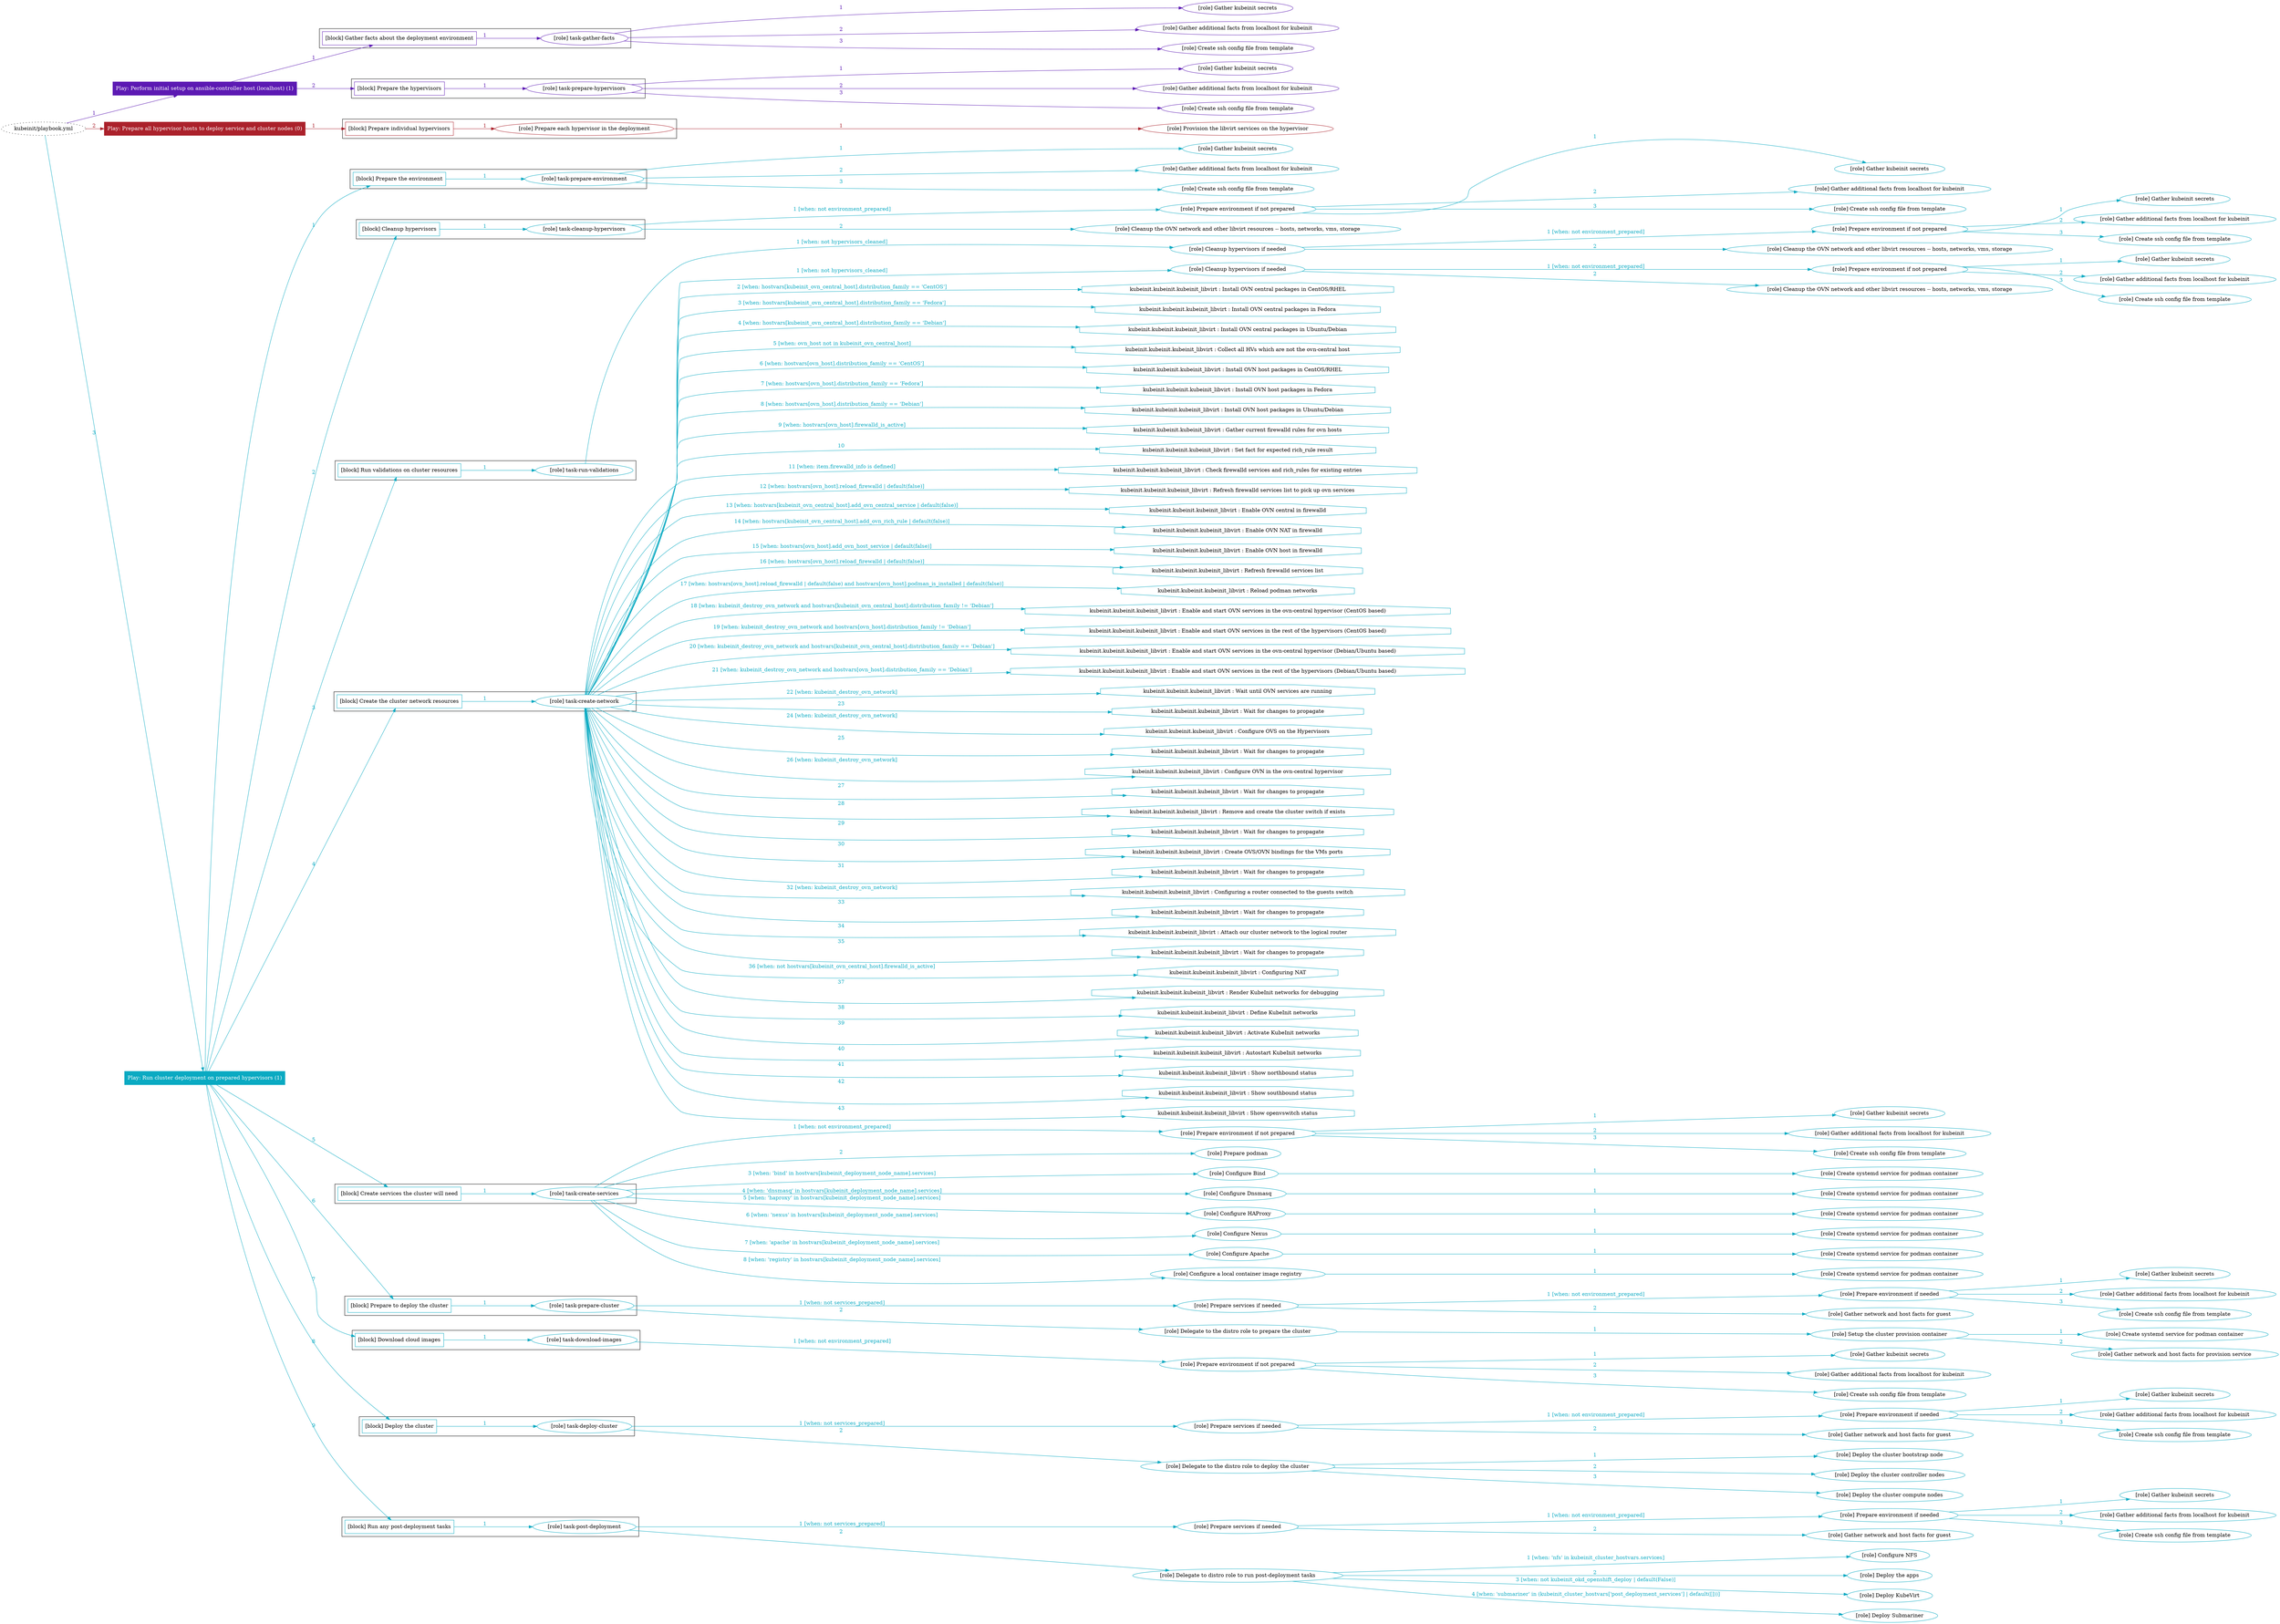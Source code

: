 digraph {
	graph [concentrate=true ordering=in rankdir=LR ratio=fill]
	edge [esep=5 sep=10]
	"kubeinit/playbook.yml" [URL="/home/runner/work/kubeinit/kubeinit/kubeinit/playbook.yml" id=playbook_ff258161 style=dotted]
	play_39c1f491 [label="Play: Perform initial setup on ansible-controller host (localhost) (1)" URL="/home/runner/work/kubeinit/kubeinit/kubeinit/playbook.yml" color="#5c19b3" fontcolor="#ffffff" id=play_39c1f491 shape=box style=filled tooltip=localhost]
	"kubeinit/playbook.yml" -> play_39c1f491 [label="1 " color="#5c19b3" fontcolor="#5c19b3" id=edge_eebcf6ed labeltooltip="1 " tooltip="1 "]
	subgraph "Gather kubeinit secrets" {
		role_bd69587e [label="[role] Gather kubeinit secrets" URL="/home/runner/.ansible/collections/ansible_collections/kubeinit/kubeinit/roles/kubeinit_prepare/tasks/gather_kubeinit_facts.yml" color="#5c19b3" id=role_bd69587e tooltip="Gather kubeinit secrets"]
	}
	subgraph "Gather additional facts from localhost for kubeinit" {
		role_3b10fcfa [label="[role] Gather additional facts from localhost for kubeinit" URL="/home/runner/.ansible/collections/ansible_collections/kubeinit/kubeinit/roles/kubeinit_prepare/tasks/gather_kubeinit_facts.yml" color="#5c19b3" id=role_3b10fcfa tooltip="Gather additional facts from localhost for kubeinit"]
	}
	subgraph "Create ssh config file from template" {
		role_ad6e2dd5 [label="[role] Create ssh config file from template" URL="/home/runner/.ansible/collections/ansible_collections/kubeinit/kubeinit/roles/kubeinit_prepare/tasks/gather_kubeinit_facts.yml" color="#5c19b3" id=role_ad6e2dd5 tooltip="Create ssh config file from template"]
	}
	subgraph "task-gather-facts" {
		role_1dffbb55 [label="[role] task-gather-facts" URL="/home/runner/work/kubeinit/kubeinit/kubeinit/playbook.yml" color="#5c19b3" id=role_1dffbb55 tooltip="task-gather-facts"]
		role_1dffbb55 -> role_bd69587e [label="1 " color="#5c19b3" fontcolor="#5c19b3" id=edge_de6a1141 labeltooltip="1 " tooltip="1 "]
		role_1dffbb55 -> role_3b10fcfa [label="2 " color="#5c19b3" fontcolor="#5c19b3" id=edge_086765fa labeltooltip="2 " tooltip="2 "]
		role_1dffbb55 -> role_ad6e2dd5 [label="3 " color="#5c19b3" fontcolor="#5c19b3" id=edge_dee16629 labeltooltip="3 " tooltip="3 "]
	}
	subgraph "Gather kubeinit secrets" {
		role_d93dc75c [label="[role] Gather kubeinit secrets" URL="/home/runner/.ansible/collections/ansible_collections/kubeinit/kubeinit/roles/kubeinit_prepare/tasks/gather_kubeinit_facts.yml" color="#5c19b3" id=role_d93dc75c tooltip="Gather kubeinit secrets"]
	}
	subgraph "Gather additional facts from localhost for kubeinit" {
		role_cb536b02 [label="[role] Gather additional facts from localhost for kubeinit" URL="/home/runner/.ansible/collections/ansible_collections/kubeinit/kubeinit/roles/kubeinit_prepare/tasks/gather_kubeinit_facts.yml" color="#5c19b3" id=role_cb536b02 tooltip="Gather additional facts from localhost for kubeinit"]
	}
	subgraph "Create ssh config file from template" {
		role_afe87a71 [label="[role] Create ssh config file from template" URL="/home/runner/.ansible/collections/ansible_collections/kubeinit/kubeinit/roles/kubeinit_prepare/tasks/gather_kubeinit_facts.yml" color="#5c19b3" id=role_afe87a71 tooltip="Create ssh config file from template"]
	}
	subgraph "task-prepare-hypervisors" {
		role_f778f449 [label="[role] task-prepare-hypervisors" URL="/home/runner/work/kubeinit/kubeinit/kubeinit/playbook.yml" color="#5c19b3" id=role_f778f449 tooltip="task-prepare-hypervisors"]
		role_f778f449 -> role_d93dc75c [label="1 " color="#5c19b3" fontcolor="#5c19b3" id=edge_d6f519ff labeltooltip="1 " tooltip="1 "]
		role_f778f449 -> role_cb536b02 [label="2 " color="#5c19b3" fontcolor="#5c19b3" id=edge_3a8ebabb labeltooltip="2 " tooltip="2 "]
		role_f778f449 -> role_afe87a71 [label="3 " color="#5c19b3" fontcolor="#5c19b3" id=edge_a70aa3b1 labeltooltip="3 " tooltip="3 "]
	}
	subgraph "Play: Perform initial setup on ansible-controller host (localhost) (1)" {
		play_39c1f491 -> block_7de44fdd [label=1 color="#5c19b3" fontcolor="#5c19b3" id=edge_8aff759e labeltooltip=1 tooltip=1]
		subgraph cluster_block_7de44fdd {
			block_7de44fdd [label="[block] Gather facts about the deployment environment" URL="/home/runner/work/kubeinit/kubeinit/kubeinit/playbook.yml" color="#5c19b3" id=block_7de44fdd labeltooltip="Gather facts about the deployment environment" shape=box tooltip="Gather facts about the deployment environment"]
			block_7de44fdd -> role_1dffbb55 [label="1 " color="#5c19b3" fontcolor="#5c19b3" id=edge_08c6a044 labeltooltip="1 " tooltip="1 "]
		}
		play_39c1f491 -> block_dc5fb096 [label=2 color="#5c19b3" fontcolor="#5c19b3" id=edge_b3fc40e6 labeltooltip=2 tooltip=2]
		subgraph cluster_block_dc5fb096 {
			block_dc5fb096 [label="[block] Prepare the hypervisors" URL="/home/runner/work/kubeinit/kubeinit/kubeinit/playbook.yml" color="#5c19b3" id=block_dc5fb096 labeltooltip="Prepare the hypervisors" shape=box tooltip="Prepare the hypervisors"]
			block_dc5fb096 -> role_f778f449 [label="1 " color="#5c19b3" fontcolor="#5c19b3" id=edge_7d7782bf labeltooltip="1 " tooltip="1 "]
		}
	}
	play_3b3548cc [label="Play: Prepare all hypervisor hosts to deploy service and cluster nodes (0)" URL="/home/runner/work/kubeinit/kubeinit/kubeinit/playbook.yml" color="#ab212b" fontcolor="#ffffff" id=play_3b3548cc shape=box style=filled tooltip="Play: Prepare all hypervisor hosts to deploy service and cluster nodes (0)"]
	"kubeinit/playbook.yml" -> play_3b3548cc [label="2 " color="#ab212b" fontcolor="#ab212b" id=edge_878d3ad4 labeltooltip="2 " tooltip="2 "]
	subgraph "Provision the libvirt services on the hypervisor" {
		role_10dda126 [label="[role] Provision the libvirt services on the hypervisor" URL="/home/runner/.ansible/collections/ansible_collections/kubeinit/kubeinit/roles/kubeinit_prepare/tasks/prepare_hypervisor.yml" color="#ab212b" id=role_10dda126 tooltip="Provision the libvirt services on the hypervisor"]
	}
	subgraph "Prepare each hypervisor in the deployment" {
		role_5ba9ba17 [label="[role] Prepare each hypervisor in the deployment" URL="/home/runner/work/kubeinit/kubeinit/kubeinit/playbook.yml" color="#ab212b" id=role_5ba9ba17 tooltip="Prepare each hypervisor in the deployment"]
		role_5ba9ba17 -> role_10dda126 [label="1 " color="#ab212b" fontcolor="#ab212b" id=edge_69883ef8 labeltooltip="1 " tooltip="1 "]
	}
	subgraph "Play: Prepare all hypervisor hosts to deploy service and cluster nodes (0)" {
		play_3b3548cc -> block_95dc6873 [label=1 color="#ab212b" fontcolor="#ab212b" id=edge_b04776b4 labeltooltip=1 tooltip=1]
		subgraph cluster_block_95dc6873 {
			block_95dc6873 [label="[block] Prepare individual hypervisors" URL="/home/runner/work/kubeinit/kubeinit/kubeinit/playbook.yml" color="#ab212b" id=block_95dc6873 labeltooltip="Prepare individual hypervisors" shape=box tooltip="Prepare individual hypervisors"]
			block_95dc6873 -> role_5ba9ba17 [label="1 " color="#ab212b" fontcolor="#ab212b" id=edge_b612cc16 labeltooltip="1 " tooltip="1 "]
		}
	}
	play_433314b3 [label="Play: Run cluster deployment on prepared hypervisors (1)" URL="/home/runner/work/kubeinit/kubeinit/kubeinit/playbook.yml" color="#0aaac2" fontcolor="#ffffff" id=play_433314b3 shape=box style=filled tooltip=localhost]
	"kubeinit/playbook.yml" -> play_433314b3 [label="3 " color="#0aaac2" fontcolor="#0aaac2" id=edge_45ea63c3 labeltooltip="3 " tooltip="3 "]
	subgraph "Gather kubeinit secrets" {
		role_44f0c398 [label="[role] Gather kubeinit secrets" URL="/home/runner/.ansible/collections/ansible_collections/kubeinit/kubeinit/roles/kubeinit_prepare/tasks/gather_kubeinit_facts.yml" color="#0aaac2" id=role_44f0c398 tooltip="Gather kubeinit secrets"]
	}
	subgraph "Gather additional facts from localhost for kubeinit" {
		role_35fe1298 [label="[role] Gather additional facts from localhost for kubeinit" URL="/home/runner/.ansible/collections/ansible_collections/kubeinit/kubeinit/roles/kubeinit_prepare/tasks/gather_kubeinit_facts.yml" color="#0aaac2" id=role_35fe1298 tooltip="Gather additional facts from localhost for kubeinit"]
	}
	subgraph "Create ssh config file from template" {
		role_ce810843 [label="[role] Create ssh config file from template" URL="/home/runner/.ansible/collections/ansible_collections/kubeinit/kubeinit/roles/kubeinit_prepare/tasks/gather_kubeinit_facts.yml" color="#0aaac2" id=role_ce810843 tooltip="Create ssh config file from template"]
	}
	subgraph "task-prepare-environment" {
		role_311e903d [label="[role] task-prepare-environment" URL="/home/runner/work/kubeinit/kubeinit/kubeinit/playbook.yml" color="#0aaac2" id=role_311e903d tooltip="task-prepare-environment"]
		role_311e903d -> role_44f0c398 [label="1 " color="#0aaac2" fontcolor="#0aaac2" id=edge_0c2058ee labeltooltip="1 " tooltip="1 "]
		role_311e903d -> role_35fe1298 [label="2 " color="#0aaac2" fontcolor="#0aaac2" id=edge_c26ccba6 labeltooltip="2 " tooltip="2 "]
		role_311e903d -> role_ce810843 [label="3 " color="#0aaac2" fontcolor="#0aaac2" id=edge_9e67f9b5 labeltooltip="3 " tooltip="3 "]
	}
	subgraph "Gather kubeinit secrets" {
		role_58c1ee9e [label="[role] Gather kubeinit secrets" URL="/home/runner/.ansible/collections/ansible_collections/kubeinit/kubeinit/roles/kubeinit_prepare/tasks/gather_kubeinit_facts.yml" color="#0aaac2" id=role_58c1ee9e tooltip="Gather kubeinit secrets"]
	}
	subgraph "Gather additional facts from localhost for kubeinit" {
		role_d3e5b214 [label="[role] Gather additional facts from localhost for kubeinit" URL="/home/runner/.ansible/collections/ansible_collections/kubeinit/kubeinit/roles/kubeinit_prepare/tasks/gather_kubeinit_facts.yml" color="#0aaac2" id=role_d3e5b214 tooltip="Gather additional facts from localhost for kubeinit"]
	}
	subgraph "Create ssh config file from template" {
		role_47f3f635 [label="[role] Create ssh config file from template" URL="/home/runner/.ansible/collections/ansible_collections/kubeinit/kubeinit/roles/kubeinit_prepare/tasks/gather_kubeinit_facts.yml" color="#0aaac2" id=role_47f3f635 tooltip="Create ssh config file from template"]
	}
	subgraph "Prepare environment if not prepared" {
		role_72346722 [label="[role] Prepare environment if not prepared" URL="/home/runner/.ansible/collections/ansible_collections/kubeinit/kubeinit/roles/kubeinit_prepare/tasks/cleanup_hypervisors.yml" color="#0aaac2" id=role_72346722 tooltip="Prepare environment if not prepared"]
		role_72346722 -> role_58c1ee9e [label="1 " color="#0aaac2" fontcolor="#0aaac2" id=edge_744a2ab1 labeltooltip="1 " tooltip="1 "]
		role_72346722 -> role_d3e5b214 [label="2 " color="#0aaac2" fontcolor="#0aaac2" id=edge_e8416f4a labeltooltip="2 " tooltip="2 "]
		role_72346722 -> role_47f3f635 [label="3 " color="#0aaac2" fontcolor="#0aaac2" id=edge_82e333fe labeltooltip="3 " tooltip="3 "]
	}
	subgraph "Cleanup the OVN network and other libvirt resources -- hosts, networks, vms, storage" {
		role_0909f5c0 [label="[role] Cleanup the OVN network and other libvirt resources -- hosts, networks, vms, storage" URL="/home/runner/.ansible/collections/ansible_collections/kubeinit/kubeinit/roles/kubeinit_prepare/tasks/cleanup_hypervisors.yml" color="#0aaac2" id=role_0909f5c0 tooltip="Cleanup the OVN network and other libvirt resources -- hosts, networks, vms, storage"]
	}
	subgraph "task-cleanup-hypervisors" {
		role_571d1959 [label="[role] task-cleanup-hypervisors" URL="/home/runner/work/kubeinit/kubeinit/kubeinit/playbook.yml" color="#0aaac2" id=role_571d1959 tooltip="task-cleanup-hypervisors"]
		role_571d1959 -> role_72346722 [label="1 [when: not environment_prepared]" color="#0aaac2" fontcolor="#0aaac2" id=edge_a73c69c3 labeltooltip="1 [when: not environment_prepared]" tooltip="1 [when: not environment_prepared]"]
		role_571d1959 -> role_0909f5c0 [label="2 " color="#0aaac2" fontcolor="#0aaac2" id=edge_0eb3f544 labeltooltip="2 " tooltip="2 "]
	}
	subgraph "Gather kubeinit secrets" {
		role_52b1f1bf [label="[role] Gather kubeinit secrets" URL="/home/runner/.ansible/collections/ansible_collections/kubeinit/kubeinit/roles/kubeinit_prepare/tasks/gather_kubeinit_facts.yml" color="#0aaac2" id=role_52b1f1bf tooltip="Gather kubeinit secrets"]
	}
	subgraph "Gather additional facts from localhost for kubeinit" {
		role_05ea4ad7 [label="[role] Gather additional facts from localhost for kubeinit" URL="/home/runner/.ansible/collections/ansible_collections/kubeinit/kubeinit/roles/kubeinit_prepare/tasks/gather_kubeinit_facts.yml" color="#0aaac2" id=role_05ea4ad7 tooltip="Gather additional facts from localhost for kubeinit"]
	}
	subgraph "Create ssh config file from template" {
		role_870b64e7 [label="[role] Create ssh config file from template" URL="/home/runner/.ansible/collections/ansible_collections/kubeinit/kubeinit/roles/kubeinit_prepare/tasks/gather_kubeinit_facts.yml" color="#0aaac2" id=role_870b64e7 tooltip="Create ssh config file from template"]
	}
	subgraph "Prepare environment if not prepared" {
		role_06ff9c84 [label="[role] Prepare environment if not prepared" URL="/home/runner/.ansible/collections/ansible_collections/kubeinit/kubeinit/roles/kubeinit_prepare/tasks/cleanup_hypervisors.yml" color="#0aaac2" id=role_06ff9c84 tooltip="Prepare environment if not prepared"]
		role_06ff9c84 -> role_52b1f1bf [label="1 " color="#0aaac2" fontcolor="#0aaac2" id=edge_2b9c0778 labeltooltip="1 " tooltip="1 "]
		role_06ff9c84 -> role_05ea4ad7 [label="2 " color="#0aaac2" fontcolor="#0aaac2" id=edge_2dc05fea labeltooltip="2 " tooltip="2 "]
		role_06ff9c84 -> role_870b64e7 [label="3 " color="#0aaac2" fontcolor="#0aaac2" id=edge_818340ff labeltooltip="3 " tooltip="3 "]
	}
	subgraph "Cleanup the OVN network and other libvirt resources -- hosts, networks, vms, storage" {
		role_75ffccf4 [label="[role] Cleanup the OVN network and other libvirt resources -- hosts, networks, vms, storage" URL="/home/runner/.ansible/collections/ansible_collections/kubeinit/kubeinit/roles/kubeinit_prepare/tasks/cleanup_hypervisors.yml" color="#0aaac2" id=role_75ffccf4 tooltip="Cleanup the OVN network and other libvirt resources -- hosts, networks, vms, storage"]
	}
	subgraph "Cleanup hypervisors if needed" {
		role_6efd495c [label="[role] Cleanup hypervisors if needed" URL="/home/runner/.ansible/collections/ansible_collections/kubeinit/kubeinit/roles/kubeinit_validations/tasks/main.yml" color="#0aaac2" id=role_6efd495c tooltip="Cleanup hypervisors if needed"]
		role_6efd495c -> role_06ff9c84 [label="1 [when: not environment_prepared]" color="#0aaac2" fontcolor="#0aaac2" id=edge_903b7e8b labeltooltip="1 [when: not environment_prepared]" tooltip="1 [when: not environment_prepared]"]
		role_6efd495c -> role_75ffccf4 [label="2 " color="#0aaac2" fontcolor="#0aaac2" id=edge_dcf0245a labeltooltip="2 " tooltip="2 "]
	}
	subgraph "task-run-validations" {
		role_7bfb25af [label="[role] task-run-validations" URL="/home/runner/work/kubeinit/kubeinit/kubeinit/playbook.yml" color="#0aaac2" id=role_7bfb25af tooltip="task-run-validations"]
		role_7bfb25af -> role_6efd495c [label="1 [when: not hypervisors_cleaned]" color="#0aaac2" fontcolor="#0aaac2" id=edge_1ebd541e labeltooltip="1 [when: not hypervisors_cleaned]" tooltip="1 [when: not hypervisors_cleaned]"]
	}
	subgraph "Gather kubeinit secrets" {
		role_8e89dcc6 [label="[role] Gather kubeinit secrets" URL="/home/runner/.ansible/collections/ansible_collections/kubeinit/kubeinit/roles/kubeinit_prepare/tasks/gather_kubeinit_facts.yml" color="#0aaac2" id=role_8e89dcc6 tooltip="Gather kubeinit secrets"]
	}
	subgraph "Gather additional facts from localhost for kubeinit" {
		role_60c53563 [label="[role] Gather additional facts from localhost for kubeinit" URL="/home/runner/.ansible/collections/ansible_collections/kubeinit/kubeinit/roles/kubeinit_prepare/tasks/gather_kubeinit_facts.yml" color="#0aaac2" id=role_60c53563 tooltip="Gather additional facts from localhost for kubeinit"]
	}
	subgraph "Create ssh config file from template" {
		role_9d3f1b85 [label="[role] Create ssh config file from template" URL="/home/runner/.ansible/collections/ansible_collections/kubeinit/kubeinit/roles/kubeinit_prepare/tasks/gather_kubeinit_facts.yml" color="#0aaac2" id=role_9d3f1b85 tooltip="Create ssh config file from template"]
	}
	subgraph "Prepare environment if not prepared" {
		role_130272bb [label="[role] Prepare environment if not prepared" URL="/home/runner/.ansible/collections/ansible_collections/kubeinit/kubeinit/roles/kubeinit_prepare/tasks/cleanup_hypervisors.yml" color="#0aaac2" id=role_130272bb tooltip="Prepare environment if not prepared"]
		role_130272bb -> role_8e89dcc6 [label="1 " color="#0aaac2" fontcolor="#0aaac2" id=edge_553eacb5 labeltooltip="1 " tooltip="1 "]
		role_130272bb -> role_60c53563 [label="2 " color="#0aaac2" fontcolor="#0aaac2" id=edge_70542443 labeltooltip="2 " tooltip="2 "]
		role_130272bb -> role_9d3f1b85 [label="3 " color="#0aaac2" fontcolor="#0aaac2" id=edge_40ab7ceb labeltooltip="3 " tooltip="3 "]
	}
	subgraph "Cleanup the OVN network and other libvirt resources -- hosts, networks, vms, storage" {
		role_f4437ddb [label="[role] Cleanup the OVN network and other libvirt resources -- hosts, networks, vms, storage" URL="/home/runner/.ansible/collections/ansible_collections/kubeinit/kubeinit/roles/kubeinit_prepare/tasks/cleanup_hypervisors.yml" color="#0aaac2" id=role_f4437ddb tooltip="Cleanup the OVN network and other libvirt resources -- hosts, networks, vms, storage"]
	}
	subgraph "Cleanup hypervisors if needed" {
		role_eac8d0df [label="[role] Cleanup hypervisors if needed" URL="/home/runner/.ansible/collections/ansible_collections/kubeinit/kubeinit/roles/kubeinit_libvirt/tasks/create_network.yml" color="#0aaac2" id=role_eac8d0df tooltip="Cleanup hypervisors if needed"]
		role_eac8d0df -> role_130272bb [label="1 [when: not environment_prepared]" color="#0aaac2" fontcolor="#0aaac2" id=edge_f7a3af50 labeltooltip="1 [when: not environment_prepared]" tooltip="1 [when: not environment_prepared]"]
		role_eac8d0df -> role_f4437ddb [label="2 " color="#0aaac2" fontcolor="#0aaac2" id=edge_eef6e52e labeltooltip="2 " tooltip="2 "]
	}
	subgraph "task-create-network" {
		role_c8e1ba98 [label="[role] task-create-network" URL="/home/runner/work/kubeinit/kubeinit/kubeinit/playbook.yml" color="#0aaac2" id=role_c8e1ba98 tooltip="task-create-network"]
		role_c8e1ba98 -> role_eac8d0df [label="1 [when: not hypervisors_cleaned]" color="#0aaac2" fontcolor="#0aaac2" id=edge_8fe66d8f labeltooltip="1 [when: not hypervisors_cleaned]" tooltip="1 [when: not hypervisors_cleaned]"]
		task_8aecdc20 [label="kubeinit.kubeinit.kubeinit_libvirt : Install OVN central packages in CentOS/RHEL" URL="/home/runner/.ansible/collections/ansible_collections/kubeinit/kubeinit/roles/kubeinit_libvirt/tasks/create_network.yml" color="#0aaac2" id=task_8aecdc20 shape=octagon tooltip="kubeinit.kubeinit.kubeinit_libvirt : Install OVN central packages in CentOS/RHEL"]
		role_c8e1ba98 -> task_8aecdc20 [label="2 [when: hostvars[kubeinit_ovn_central_host].distribution_family == 'CentOS']" color="#0aaac2" fontcolor="#0aaac2" id=edge_ee50c3f1 labeltooltip="2 [when: hostvars[kubeinit_ovn_central_host].distribution_family == 'CentOS']" tooltip="2 [when: hostvars[kubeinit_ovn_central_host].distribution_family == 'CentOS']"]
		task_e81a032f [label="kubeinit.kubeinit.kubeinit_libvirt : Install OVN central packages in Fedora" URL="/home/runner/.ansible/collections/ansible_collections/kubeinit/kubeinit/roles/kubeinit_libvirt/tasks/create_network.yml" color="#0aaac2" id=task_e81a032f shape=octagon tooltip="kubeinit.kubeinit.kubeinit_libvirt : Install OVN central packages in Fedora"]
		role_c8e1ba98 -> task_e81a032f [label="3 [when: hostvars[kubeinit_ovn_central_host].distribution_family == 'Fedora']" color="#0aaac2" fontcolor="#0aaac2" id=edge_1d6e95a1 labeltooltip="3 [when: hostvars[kubeinit_ovn_central_host].distribution_family == 'Fedora']" tooltip="3 [when: hostvars[kubeinit_ovn_central_host].distribution_family == 'Fedora']"]
		task_06881c10 [label="kubeinit.kubeinit.kubeinit_libvirt : Install OVN central packages in Ubuntu/Debian" URL="/home/runner/.ansible/collections/ansible_collections/kubeinit/kubeinit/roles/kubeinit_libvirt/tasks/create_network.yml" color="#0aaac2" id=task_06881c10 shape=octagon tooltip="kubeinit.kubeinit.kubeinit_libvirt : Install OVN central packages in Ubuntu/Debian"]
		role_c8e1ba98 -> task_06881c10 [label="4 [when: hostvars[kubeinit_ovn_central_host].distribution_family == 'Debian']" color="#0aaac2" fontcolor="#0aaac2" id=edge_bb71cf8b labeltooltip="4 [when: hostvars[kubeinit_ovn_central_host].distribution_family == 'Debian']" tooltip="4 [when: hostvars[kubeinit_ovn_central_host].distribution_family == 'Debian']"]
		task_f766b4f3 [label="kubeinit.kubeinit.kubeinit_libvirt : Collect all HVs which are not the ovn-central host" URL="/home/runner/.ansible/collections/ansible_collections/kubeinit/kubeinit/roles/kubeinit_libvirt/tasks/create_network.yml" color="#0aaac2" id=task_f766b4f3 shape=octagon tooltip="kubeinit.kubeinit.kubeinit_libvirt : Collect all HVs which are not the ovn-central host"]
		role_c8e1ba98 -> task_f766b4f3 [label="5 [when: ovn_host not in kubeinit_ovn_central_host]" color="#0aaac2" fontcolor="#0aaac2" id=edge_e2e9da80 labeltooltip="5 [when: ovn_host not in kubeinit_ovn_central_host]" tooltip="5 [when: ovn_host not in kubeinit_ovn_central_host]"]
		task_76db0e44 [label="kubeinit.kubeinit.kubeinit_libvirt : Install OVN host packages in CentOS/RHEL" URL="/home/runner/.ansible/collections/ansible_collections/kubeinit/kubeinit/roles/kubeinit_libvirt/tasks/create_network.yml" color="#0aaac2" id=task_76db0e44 shape=octagon tooltip="kubeinit.kubeinit.kubeinit_libvirt : Install OVN host packages in CentOS/RHEL"]
		role_c8e1ba98 -> task_76db0e44 [label="6 [when: hostvars[ovn_host].distribution_family == 'CentOS']" color="#0aaac2" fontcolor="#0aaac2" id=edge_f1c67f1d labeltooltip="6 [when: hostvars[ovn_host].distribution_family == 'CentOS']" tooltip="6 [when: hostvars[ovn_host].distribution_family == 'CentOS']"]
		task_2abd5232 [label="kubeinit.kubeinit.kubeinit_libvirt : Install OVN host packages in Fedora" URL="/home/runner/.ansible/collections/ansible_collections/kubeinit/kubeinit/roles/kubeinit_libvirt/tasks/create_network.yml" color="#0aaac2" id=task_2abd5232 shape=octagon tooltip="kubeinit.kubeinit.kubeinit_libvirt : Install OVN host packages in Fedora"]
		role_c8e1ba98 -> task_2abd5232 [label="7 [when: hostvars[ovn_host].distribution_family == 'Fedora']" color="#0aaac2" fontcolor="#0aaac2" id=edge_f9aae8d5 labeltooltip="7 [when: hostvars[ovn_host].distribution_family == 'Fedora']" tooltip="7 [when: hostvars[ovn_host].distribution_family == 'Fedora']"]
		task_d82e818d [label="kubeinit.kubeinit.kubeinit_libvirt : Install OVN host packages in Ubuntu/Debian" URL="/home/runner/.ansible/collections/ansible_collections/kubeinit/kubeinit/roles/kubeinit_libvirt/tasks/create_network.yml" color="#0aaac2" id=task_d82e818d shape=octagon tooltip="kubeinit.kubeinit.kubeinit_libvirt : Install OVN host packages in Ubuntu/Debian"]
		role_c8e1ba98 -> task_d82e818d [label="8 [when: hostvars[ovn_host].distribution_family == 'Debian']" color="#0aaac2" fontcolor="#0aaac2" id=edge_46097577 labeltooltip="8 [when: hostvars[ovn_host].distribution_family == 'Debian']" tooltip="8 [when: hostvars[ovn_host].distribution_family == 'Debian']"]
		task_a7d0f27f [label="kubeinit.kubeinit.kubeinit_libvirt : Gather current firewalld rules for ovn hosts" URL="/home/runner/.ansible/collections/ansible_collections/kubeinit/kubeinit/roles/kubeinit_libvirt/tasks/create_network.yml" color="#0aaac2" id=task_a7d0f27f shape=octagon tooltip="kubeinit.kubeinit.kubeinit_libvirt : Gather current firewalld rules for ovn hosts"]
		role_c8e1ba98 -> task_a7d0f27f [label="9 [when: hostvars[ovn_host].firewalld_is_active]" color="#0aaac2" fontcolor="#0aaac2" id=edge_89b86251 labeltooltip="9 [when: hostvars[ovn_host].firewalld_is_active]" tooltip="9 [when: hostvars[ovn_host].firewalld_is_active]"]
		task_d437bcf7 [label="kubeinit.kubeinit.kubeinit_libvirt : Set fact for expected rich_rule result" URL="/home/runner/.ansible/collections/ansible_collections/kubeinit/kubeinit/roles/kubeinit_libvirt/tasks/create_network.yml" color="#0aaac2" id=task_d437bcf7 shape=octagon tooltip="kubeinit.kubeinit.kubeinit_libvirt : Set fact for expected rich_rule result"]
		role_c8e1ba98 -> task_d437bcf7 [label="10 " color="#0aaac2" fontcolor="#0aaac2" id=edge_b1409dbc labeltooltip="10 " tooltip="10 "]
		task_2a0ab10e [label="kubeinit.kubeinit.kubeinit_libvirt : Check firewalld services and rich_rules for existing entries" URL="/home/runner/.ansible/collections/ansible_collections/kubeinit/kubeinit/roles/kubeinit_libvirt/tasks/create_network.yml" color="#0aaac2" id=task_2a0ab10e shape=octagon tooltip="kubeinit.kubeinit.kubeinit_libvirt : Check firewalld services and rich_rules for existing entries"]
		role_c8e1ba98 -> task_2a0ab10e [label="11 [when: item.firewalld_info is defined]" color="#0aaac2" fontcolor="#0aaac2" id=edge_4860153f labeltooltip="11 [when: item.firewalld_info is defined]" tooltip="11 [when: item.firewalld_info is defined]"]
		task_90e7607d [label="kubeinit.kubeinit.kubeinit_libvirt : Refresh firewalld services list to pick up ovn services" URL="/home/runner/.ansible/collections/ansible_collections/kubeinit/kubeinit/roles/kubeinit_libvirt/tasks/create_network.yml" color="#0aaac2" id=task_90e7607d shape=octagon tooltip="kubeinit.kubeinit.kubeinit_libvirt : Refresh firewalld services list to pick up ovn services"]
		role_c8e1ba98 -> task_90e7607d [label="12 [when: hostvars[ovn_host].reload_firewalld | default(false)]" color="#0aaac2" fontcolor="#0aaac2" id=edge_5fb7686e labeltooltip="12 [when: hostvars[ovn_host].reload_firewalld | default(false)]" tooltip="12 [when: hostvars[ovn_host].reload_firewalld | default(false)]"]
		task_ff45a6b1 [label="kubeinit.kubeinit.kubeinit_libvirt : Enable OVN central in firewalld" URL="/home/runner/.ansible/collections/ansible_collections/kubeinit/kubeinit/roles/kubeinit_libvirt/tasks/create_network.yml" color="#0aaac2" id=task_ff45a6b1 shape=octagon tooltip="kubeinit.kubeinit.kubeinit_libvirt : Enable OVN central in firewalld"]
		role_c8e1ba98 -> task_ff45a6b1 [label="13 [when: hostvars[kubeinit_ovn_central_host].add_ovn_central_service | default(false)]" color="#0aaac2" fontcolor="#0aaac2" id=edge_94d707b7 labeltooltip="13 [when: hostvars[kubeinit_ovn_central_host].add_ovn_central_service | default(false)]" tooltip="13 [when: hostvars[kubeinit_ovn_central_host].add_ovn_central_service | default(false)]"]
		task_5c06e992 [label="kubeinit.kubeinit.kubeinit_libvirt : Enable OVN NAT in firewalld" URL="/home/runner/.ansible/collections/ansible_collections/kubeinit/kubeinit/roles/kubeinit_libvirt/tasks/create_network.yml" color="#0aaac2" id=task_5c06e992 shape=octagon tooltip="kubeinit.kubeinit.kubeinit_libvirt : Enable OVN NAT in firewalld"]
		role_c8e1ba98 -> task_5c06e992 [label="14 [when: hostvars[kubeinit_ovn_central_host].add_ovn_rich_rule | default(false)]" color="#0aaac2" fontcolor="#0aaac2" id=edge_64b0c6f5 labeltooltip="14 [when: hostvars[kubeinit_ovn_central_host].add_ovn_rich_rule | default(false)]" tooltip="14 [when: hostvars[kubeinit_ovn_central_host].add_ovn_rich_rule | default(false)]"]
		task_6d6e56cd [label="kubeinit.kubeinit.kubeinit_libvirt : Enable OVN host in firewalld" URL="/home/runner/.ansible/collections/ansible_collections/kubeinit/kubeinit/roles/kubeinit_libvirt/tasks/create_network.yml" color="#0aaac2" id=task_6d6e56cd shape=octagon tooltip="kubeinit.kubeinit.kubeinit_libvirt : Enable OVN host in firewalld"]
		role_c8e1ba98 -> task_6d6e56cd [label="15 [when: hostvars[ovn_host].add_ovn_host_service | default(false)]" color="#0aaac2" fontcolor="#0aaac2" id=edge_458d92a6 labeltooltip="15 [when: hostvars[ovn_host].add_ovn_host_service | default(false)]" tooltip="15 [when: hostvars[ovn_host].add_ovn_host_service | default(false)]"]
		task_eb9da28f [label="kubeinit.kubeinit.kubeinit_libvirt : Refresh firewalld services list" URL="/home/runner/.ansible/collections/ansible_collections/kubeinit/kubeinit/roles/kubeinit_libvirt/tasks/create_network.yml" color="#0aaac2" id=task_eb9da28f shape=octagon tooltip="kubeinit.kubeinit.kubeinit_libvirt : Refresh firewalld services list"]
		role_c8e1ba98 -> task_eb9da28f [label="16 [when: hostvars[ovn_host].reload_firewalld | default(false)]" color="#0aaac2" fontcolor="#0aaac2" id=edge_5e76f652 labeltooltip="16 [when: hostvars[ovn_host].reload_firewalld | default(false)]" tooltip="16 [when: hostvars[ovn_host].reload_firewalld | default(false)]"]
		task_4449179b [label="kubeinit.kubeinit.kubeinit_libvirt : Reload podman networks" URL="/home/runner/.ansible/collections/ansible_collections/kubeinit/kubeinit/roles/kubeinit_libvirt/tasks/create_network.yml" color="#0aaac2" id=task_4449179b shape=octagon tooltip="kubeinit.kubeinit.kubeinit_libvirt : Reload podman networks"]
		role_c8e1ba98 -> task_4449179b [label="17 [when: hostvars[ovn_host].reload_firewalld | default(false) and hostvars[ovn_host].podman_is_installed | default(false)]" color="#0aaac2" fontcolor="#0aaac2" id=edge_ec377144 labeltooltip="17 [when: hostvars[ovn_host].reload_firewalld | default(false) and hostvars[ovn_host].podman_is_installed | default(false)]" tooltip="17 [when: hostvars[ovn_host].reload_firewalld | default(false) and hostvars[ovn_host].podman_is_installed | default(false)]"]
		task_cc2d5732 [label="kubeinit.kubeinit.kubeinit_libvirt : Enable and start OVN services in the ovn-central hypervisor (CentOS based)" URL="/home/runner/.ansible/collections/ansible_collections/kubeinit/kubeinit/roles/kubeinit_libvirt/tasks/create_network.yml" color="#0aaac2" id=task_cc2d5732 shape=octagon tooltip="kubeinit.kubeinit.kubeinit_libvirt : Enable and start OVN services in the ovn-central hypervisor (CentOS based)"]
		role_c8e1ba98 -> task_cc2d5732 [label="18 [when: kubeinit_destroy_ovn_network and hostvars[kubeinit_ovn_central_host].distribution_family != 'Debian']" color="#0aaac2" fontcolor="#0aaac2" id=edge_68b60958 labeltooltip="18 [when: kubeinit_destroy_ovn_network and hostvars[kubeinit_ovn_central_host].distribution_family != 'Debian']" tooltip="18 [when: kubeinit_destroy_ovn_network and hostvars[kubeinit_ovn_central_host].distribution_family != 'Debian']"]
		task_6361703e [label="kubeinit.kubeinit.kubeinit_libvirt : Enable and start OVN services in the rest of the hypervisors (CentOS based)" URL="/home/runner/.ansible/collections/ansible_collections/kubeinit/kubeinit/roles/kubeinit_libvirt/tasks/create_network.yml" color="#0aaac2" id=task_6361703e shape=octagon tooltip="kubeinit.kubeinit.kubeinit_libvirt : Enable and start OVN services in the rest of the hypervisors (CentOS based)"]
		role_c8e1ba98 -> task_6361703e [label="19 [when: kubeinit_destroy_ovn_network and hostvars[ovn_host].distribution_family != 'Debian']" color="#0aaac2" fontcolor="#0aaac2" id=edge_d20b0127 labeltooltip="19 [when: kubeinit_destroy_ovn_network and hostvars[ovn_host].distribution_family != 'Debian']" tooltip="19 [when: kubeinit_destroy_ovn_network and hostvars[ovn_host].distribution_family != 'Debian']"]
		task_6ccd7d18 [label="kubeinit.kubeinit.kubeinit_libvirt : Enable and start OVN services in the ovn-central hypervisor (Debian/Ubuntu based)" URL="/home/runner/.ansible/collections/ansible_collections/kubeinit/kubeinit/roles/kubeinit_libvirt/tasks/create_network.yml" color="#0aaac2" id=task_6ccd7d18 shape=octagon tooltip="kubeinit.kubeinit.kubeinit_libvirt : Enable and start OVN services in the ovn-central hypervisor (Debian/Ubuntu based)"]
		role_c8e1ba98 -> task_6ccd7d18 [label="20 [when: kubeinit_destroy_ovn_network and hostvars[kubeinit_ovn_central_host].distribution_family == 'Debian']" color="#0aaac2" fontcolor="#0aaac2" id=edge_9b04f678 labeltooltip="20 [when: kubeinit_destroy_ovn_network and hostvars[kubeinit_ovn_central_host].distribution_family == 'Debian']" tooltip="20 [when: kubeinit_destroy_ovn_network and hostvars[kubeinit_ovn_central_host].distribution_family == 'Debian']"]
		task_c5b2a1e0 [label="kubeinit.kubeinit.kubeinit_libvirt : Enable and start OVN services in the rest of the hypervisors (Debian/Ubuntu based)" URL="/home/runner/.ansible/collections/ansible_collections/kubeinit/kubeinit/roles/kubeinit_libvirt/tasks/create_network.yml" color="#0aaac2" id=task_c5b2a1e0 shape=octagon tooltip="kubeinit.kubeinit.kubeinit_libvirt : Enable and start OVN services in the rest of the hypervisors (Debian/Ubuntu based)"]
		role_c8e1ba98 -> task_c5b2a1e0 [label="21 [when: kubeinit_destroy_ovn_network and hostvars[ovn_host].distribution_family == 'Debian']" color="#0aaac2" fontcolor="#0aaac2" id=edge_acc2731c labeltooltip="21 [when: kubeinit_destroy_ovn_network and hostvars[ovn_host].distribution_family == 'Debian']" tooltip="21 [when: kubeinit_destroy_ovn_network and hostvars[ovn_host].distribution_family == 'Debian']"]
		task_cad64bd6 [label="kubeinit.kubeinit.kubeinit_libvirt : Wait until OVN services are running" URL="/home/runner/.ansible/collections/ansible_collections/kubeinit/kubeinit/roles/kubeinit_libvirt/tasks/create_network.yml" color="#0aaac2" id=task_cad64bd6 shape=octagon tooltip="kubeinit.kubeinit.kubeinit_libvirt : Wait until OVN services are running"]
		role_c8e1ba98 -> task_cad64bd6 [label="22 [when: kubeinit_destroy_ovn_network]" color="#0aaac2" fontcolor="#0aaac2" id=edge_20fc8b86 labeltooltip="22 [when: kubeinit_destroy_ovn_network]" tooltip="22 [when: kubeinit_destroy_ovn_network]"]
		task_5709bbed [label="kubeinit.kubeinit.kubeinit_libvirt : Wait for changes to propagate" URL="/home/runner/.ansible/collections/ansible_collections/kubeinit/kubeinit/roles/kubeinit_libvirt/tasks/create_network.yml" color="#0aaac2" id=task_5709bbed shape=octagon tooltip="kubeinit.kubeinit.kubeinit_libvirt : Wait for changes to propagate"]
		role_c8e1ba98 -> task_5709bbed [label="23 " color="#0aaac2" fontcolor="#0aaac2" id=edge_0b94407d labeltooltip="23 " tooltip="23 "]
		task_6d960ffd [label="kubeinit.kubeinit.kubeinit_libvirt : Configure OVS on the Hypervisors" URL="/home/runner/.ansible/collections/ansible_collections/kubeinit/kubeinit/roles/kubeinit_libvirt/tasks/create_network.yml" color="#0aaac2" id=task_6d960ffd shape=octagon tooltip="kubeinit.kubeinit.kubeinit_libvirt : Configure OVS on the Hypervisors"]
		role_c8e1ba98 -> task_6d960ffd [label="24 [when: kubeinit_destroy_ovn_network]" color="#0aaac2" fontcolor="#0aaac2" id=edge_2daf0b1d labeltooltip="24 [when: kubeinit_destroy_ovn_network]" tooltip="24 [when: kubeinit_destroy_ovn_network]"]
		task_8be63c6d [label="kubeinit.kubeinit.kubeinit_libvirt : Wait for changes to propagate" URL="/home/runner/.ansible/collections/ansible_collections/kubeinit/kubeinit/roles/kubeinit_libvirt/tasks/create_network.yml" color="#0aaac2" id=task_8be63c6d shape=octagon tooltip="kubeinit.kubeinit.kubeinit_libvirt : Wait for changes to propagate"]
		role_c8e1ba98 -> task_8be63c6d [label="25 " color="#0aaac2" fontcolor="#0aaac2" id=edge_4d0314ac labeltooltip="25 " tooltip="25 "]
		task_0b43130c [label="kubeinit.kubeinit.kubeinit_libvirt : Configure OVN in the ovn-central hypervisor" URL="/home/runner/.ansible/collections/ansible_collections/kubeinit/kubeinit/roles/kubeinit_libvirt/tasks/create_network.yml" color="#0aaac2" id=task_0b43130c shape=octagon tooltip="kubeinit.kubeinit.kubeinit_libvirt : Configure OVN in the ovn-central hypervisor"]
		role_c8e1ba98 -> task_0b43130c [label="26 [when: kubeinit_destroy_ovn_network]" color="#0aaac2" fontcolor="#0aaac2" id=edge_355a3f87 labeltooltip="26 [when: kubeinit_destroy_ovn_network]" tooltip="26 [when: kubeinit_destroy_ovn_network]"]
		task_478cd409 [label="kubeinit.kubeinit.kubeinit_libvirt : Wait for changes to propagate" URL="/home/runner/.ansible/collections/ansible_collections/kubeinit/kubeinit/roles/kubeinit_libvirt/tasks/create_network.yml" color="#0aaac2" id=task_478cd409 shape=octagon tooltip="kubeinit.kubeinit.kubeinit_libvirt : Wait for changes to propagate"]
		role_c8e1ba98 -> task_478cd409 [label="27 " color="#0aaac2" fontcolor="#0aaac2" id=edge_87272f54 labeltooltip="27 " tooltip="27 "]
		task_ae7fd055 [label="kubeinit.kubeinit.kubeinit_libvirt : Remove and create the cluster switch if exists" URL="/home/runner/.ansible/collections/ansible_collections/kubeinit/kubeinit/roles/kubeinit_libvirt/tasks/create_network.yml" color="#0aaac2" id=task_ae7fd055 shape=octagon tooltip="kubeinit.kubeinit.kubeinit_libvirt : Remove and create the cluster switch if exists"]
		role_c8e1ba98 -> task_ae7fd055 [label="28 " color="#0aaac2" fontcolor="#0aaac2" id=edge_285cc418 labeltooltip="28 " tooltip="28 "]
		task_4c4e6f22 [label="kubeinit.kubeinit.kubeinit_libvirt : Wait for changes to propagate" URL="/home/runner/.ansible/collections/ansible_collections/kubeinit/kubeinit/roles/kubeinit_libvirt/tasks/create_network.yml" color="#0aaac2" id=task_4c4e6f22 shape=octagon tooltip="kubeinit.kubeinit.kubeinit_libvirt : Wait for changes to propagate"]
		role_c8e1ba98 -> task_4c4e6f22 [label="29 " color="#0aaac2" fontcolor="#0aaac2" id=edge_207d4eef labeltooltip="29 " tooltip="29 "]
		task_91fb68ed [label="kubeinit.kubeinit.kubeinit_libvirt : Create OVS/OVN bindings for the VMs ports" URL="/home/runner/.ansible/collections/ansible_collections/kubeinit/kubeinit/roles/kubeinit_libvirt/tasks/create_network.yml" color="#0aaac2" id=task_91fb68ed shape=octagon tooltip="kubeinit.kubeinit.kubeinit_libvirt : Create OVS/OVN bindings for the VMs ports"]
		role_c8e1ba98 -> task_91fb68ed [label="30 " color="#0aaac2" fontcolor="#0aaac2" id=edge_78370baa labeltooltip="30 " tooltip="30 "]
		task_be5ab40b [label="kubeinit.kubeinit.kubeinit_libvirt : Wait for changes to propagate" URL="/home/runner/.ansible/collections/ansible_collections/kubeinit/kubeinit/roles/kubeinit_libvirt/tasks/create_network.yml" color="#0aaac2" id=task_be5ab40b shape=octagon tooltip="kubeinit.kubeinit.kubeinit_libvirt : Wait for changes to propagate"]
		role_c8e1ba98 -> task_be5ab40b [label="31 " color="#0aaac2" fontcolor="#0aaac2" id=edge_428b774f labeltooltip="31 " tooltip="31 "]
		task_fe36295f [label="kubeinit.kubeinit.kubeinit_libvirt : Configuring a router connected to the guests switch" URL="/home/runner/.ansible/collections/ansible_collections/kubeinit/kubeinit/roles/kubeinit_libvirt/tasks/create_network.yml" color="#0aaac2" id=task_fe36295f shape=octagon tooltip="kubeinit.kubeinit.kubeinit_libvirt : Configuring a router connected to the guests switch"]
		role_c8e1ba98 -> task_fe36295f [label="32 [when: kubeinit_destroy_ovn_network]" color="#0aaac2" fontcolor="#0aaac2" id=edge_2bc6b025 labeltooltip="32 [when: kubeinit_destroy_ovn_network]" tooltip="32 [when: kubeinit_destroy_ovn_network]"]
		task_0332b5fe [label="kubeinit.kubeinit.kubeinit_libvirt : Wait for changes to propagate" URL="/home/runner/.ansible/collections/ansible_collections/kubeinit/kubeinit/roles/kubeinit_libvirt/tasks/create_network.yml" color="#0aaac2" id=task_0332b5fe shape=octagon tooltip="kubeinit.kubeinit.kubeinit_libvirt : Wait for changes to propagate"]
		role_c8e1ba98 -> task_0332b5fe [label="33 " color="#0aaac2" fontcolor="#0aaac2" id=edge_e46fe7d6 labeltooltip="33 " tooltip="33 "]
		task_89cc33be [label="kubeinit.kubeinit.kubeinit_libvirt : Attach our cluster network to the logical router" URL="/home/runner/.ansible/collections/ansible_collections/kubeinit/kubeinit/roles/kubeinit_libvirt/tasks/create_network.yml" color="#0aaac2" id=task_89cc33be shape=octagon tooltip="kubeinit.kubeinit.kubeinit_libvirt : Attach our cluster network to the logical router"]
		role_c8e1ba98 -> task_89cc33be [label="34 " color="#0aaac2" fontcolor="#0aaac2" id=edge_49fcedd1 labeltooltip="34 " tooltip="34 "]
		task_09cf64c9 [label="kubeinit.kubeinit.kubeinit_libvirt : Wait for changes to propagate" URL="/home/runner/.ansible/collections/ansible_collections/kubeinit/kubeinit/roles/kubeinit_libvirt/tasks/create_network.yml" color="#0aaac2" id=task_09cf64c9 shape=octagon tooltip="kubeinit.kubeinit.kubeinit_libvirt : Wait for changes to propagate"]
		role_c8e1ba98 -> task_09cf64c9 [label="35 " color="#0aaac2" fontcolor="#0aaac2" id=edge_b72a0352 labeltooltip="35 " tooltip="35 "]
		task_59182dbe [label="kubeinit.kubeinit.kubeinit_libvirt : Configuring NAT" URL="/home/runner/.ansible/collections/ansible_collections/kubeinit/kubeinit/roles/kubeinit_libvirt/tasks/create_network.yml" color="#0aaac2" id=task_59182dbe shape=octagon tooltip="kubeinit.kubeinit.kubeinit_libvirt : Configuring NAT"]
		role_c8e1ba98 -> task_59182dbe [label="36 [when: not hostvars[kubeinit_ovn_central_host].firewalld_is_active]" color="#0aaac2" fontcolor="#0aaac2" id=edge_07c0c4be labeltooltip="36 [when: not hostvars[kubeinit_ovn_central_host].firewalld_is_active]" tooltip="36 [when: not hostvars[kubeinit_ovn_central_host].firewalld_is_active]"]
		task_1a2c0fe1 [label="kubeinit.kubeinit.kubeinit_libvirt : Render KubeInit networks for debugging" URL="/home/runner/.ansible/collections/ansible_collections/kubeinit/kubeinit/roles/kubeinit_libvirt/tasks/create_network.yml" color="#0aaac2" id=task_1a2c0fe1 shape=octagon tooltip="kubeinit.kubeinit.kubeinit_libvirt : Render KubeInit networks for debugging"]
		role_c8e1ba98 -> task_1a2c0fe1 [label="37 " color="#0aaac2" fontcolor="#0aaac2" id=edge_73c47b9c labeltooltip="37 " tooltip="37 "]
		task_3062e27a [label="kubeinit.kubeinit.kubeinit_libvirt : Define KubeInit networks" URL="/home/runner/.ansible/collections/ansible_collections/kubeinit/kubeinit/roles/kubeinit_libvirt/tasks/create_network.yml" color="#0aaac2" id=task_3062e27a shape=octagon tooltip="kubeinit.kubeinit.kubeinit_libvirt : Define KubeInit networks"]
		role_c8e1ba98 -> task_3062e27a [label="38 " color="#0aaac2" fontcolor="#0aaac2" id=edge_dbeeb174 labeltooltip="38 " tooltip="38 "]
		task_ac38a340 [label="kubeinit.kubeinit.kubeinit_libvirt : Activate KubeInit networks" URL="/home/runner/.ansible/collections/ansible_collections/kubeinit/kubeinit/roles/kubeinit_libvirt/tasks/create_network.yml" color="#0aaac2" id=task_ac38a340 shape=octagon tooltip="kubeinit.kubeinit.kubeinit_libvirt : Activate KubeInit networks"]
		role_c8e1ba98 -> task_ac38a340 [label="39 " color="#0aaac2" fontcolor="#0aaac2" id=edge_14a98285 labeltooltip="39 " tooltip="39 "]
		task_a7161132 [label="kubeinit.kubeinit.kubeinit_libvirt : Autostart KubeInit networks" URL="/home/runner/.ansible/collections/ansible_collections/kubeinit/kubeinit/roles/kubeinit_libvirt/tasks/create_network.yml" color="#0aaac2" id=task_a7161132 shape=octagon tooltip="kubeinit.kubeinit.kubeinit_libvirt : Autostart KubeInit networks"]
		role_c8e1ba98 -> task_a7161132 [label="40 " color="#0aaac2" fontcolor="#0aaac2" id=edge_31180945 labeltooltip="40 " tooltip="40 "]
		task_00de9a41 [label="kubeinit.kubeinit.kubeinit_libvirt : Show northbound status" URL="/home/runner/.ansible/collections/ansible_collections/kubeinit/kubeinit/roles/kubeinit_libvirt/tasks/create_network.yml" color="#0aaac2" id=task_00de9a41 shape=octagon tooltip="kubeinit.kubeinit.kubeinit_libvirt : Show northbound status"]
		role_c8e1ba98 -> task_00de9a41 [label="41 " color="#0aaac2" fontcolor="#0aaac2" id=edge_978f4d8f labeltooltip="41 " tooltip="41 "]
		task_0f092067 [label="kubeinit.kubeinit.kubeinit_libvirt : Show southbound status" URL="/home/runner/.ansible/collections/ansible_collections/kubeinit/kubeinit/roles/kubeinit_libvirt/tasks/create_network.yml" color="#0aaac2" id=task_0f092067 shape=octagon tooltip="kubeinit.kubeinit.kubeinit_libvirt : Show southbound status"]
		role_c8e1ba98 -> task_0f092067 [label="42 " color="#0aaac2" fontcolor="#0aaac2" id=edge_40c898f9 labeltooltip="42 " tooltip="42 "]
		task_22f68345 [label="kubeinit.kubeinit.kubeinit_libvirt : Show openvswitch status" URL="/home/runner/.ansible/collections/ansible_collections/kubeinit/kubeinit/roles/kubeinit_libvirt/tasks/create_network.yml" color="#0aaac2" id=task_22f68345 shape=octagon tooltip="kubeinit.kubeinit.kubeinit_libvirt : Show openvswitch status"]
		role_c8e1ba98 -> task_22f68345 [label="43 " color="#0aaac2" fontcolor="#0aaac2" id=edge_c35fc471 labeltooltip="43 " tooltip="43 "]
	}
	subgraph "Gather kubeinit secrets" {
		role_4089afbd [label="[role] Gather kubeinit secrets" URL="/home/runner/.ansible/collections/ansible_collections/kubeinit/kubeinit/roles/kubeinit_prepare/tasks/gather_kubeinit_facts.yml" color="#0aaac2" id=role_4089afbd tooltip="Gather kubeinit secrets"]
	}
	subgraph "Gather additional facts from localhost for kubeinit" {
		role_ff737805 [label="[role] Gather additional facts from localhost for kubeinit" URL="/home/runner/.ansible/collections/ansible_collections/kubeinit/kubeinit/roles/kubeinit_prepare/tasks/gather_kubeinit_facts.yml" color="#0aaac2" id=role_ff737805 tooltip="Gather additional facts from localhost for kubeinit"]
	}
	subgraph "Create ssh config file from template" {
		role_01b177d7 [label="[role] Create ssh config file from template" URL="/home/runner/.ansible/collections/ansible_collections/kubeinit/kubeinit/roles/kubeinit_prepare/tasks/gather_kubeinit_facts.yml" color="#0aaac2" id=role_01b177d7 tooltip="Create ssh config file from template"]
	}
	subgraph "Prepare environment if not prepared" {
		role_5543b987 [label="[role] Prepare environment if not prepared" URL="/home/runner/.ansible/collections/ansible_collections/kubeinit/kubeinit/roles/kubeinit_services/tasks/main.yml" color="#0aaac2" id=role_5543b987 tooltip="Prepare environment if not prepared"]
		role_5543b987 -> role_4089afbd [label="1 " color="#0aaac2" fontcolor="#0aaac2" id=edge_83ca6f54 labeltooltip="1 " tooltip="1 "]
		role_5543b987 -> role_ff737805 [label="2 " color="#0aaac2" fontcolor="#0aaac2" id=edge_240df865 labeltooltip="2 " tooltip="2 "]
		role_5543b987 -> role_01b177d7 [label="3 " color="#0aaac2" fontcolor="#0aaac2" id=edge_7ab34279 labeltooltip="3 " tooltip="3 "]
	}
	subgraph "Prepare podman" {
		role_b697b1dd [label="[role] Prepare podman" URL="/home/runner/.ansible/collections/ansible_collections/kubeinit/kubeinit/roles/kubeinit_services/tasks/00_create_service_pod.yml" color="#0aaac2" id=role_b697b1dd tooltip="Prepare podman"]
	}
	subgraph "Create systemd service for podman container" {
		role_515d4301 [label="[role] Create systemd service for podman container" URL="/home/runner/.ansible/collections/ansible_collections/kubeinit/kubeinit/roles/kubeinit_bind/tasks/main.yml" color="#0aaac2" id=role_515d4301 tooltip="Create systemd service for podman container"]
	}
	subgraph "Configure Bind" {
		role_8aff3bf3 [label="[role] Configure Bind" URL="/home/runner/.ansible/collections/ansible_collections/kubeinit/kubeinit/roles/kubeinit_services/tasks/start_services_containers.yml" color="#0aaac2" id=role_8aff3bf3 tooltip="Configure Bind"]
		role_8aff3bf3 -> role_515d4301 [label="1 " color="#0aaac2" fontcolor="#0aaac2" id=edge_167ede87 labeltooltip="1 " tooltip="1 "]
	}
	subgraph "Create systemd service for podman container" {
		role_854ae2f3 [label="[role] Create systemd service for podman container" URL="/home/runner/.ansible/collections/ansible_collections/kubeinit/kubeinit/roles/kubeinit_dnsmasq/tasks/main.yml" color="#0aaac2" id=role_854ae2f3 tooltip="Create systemd service for podman container"]
	}
	subgraph "Configure Dnsmasq" {
		role_fe097f73 [label="[role] Configure Dnsmasq" URL="/home/runner/.ansible/collections/ansible_collections/kubeinit/kubeinit/roles/kubeinit_services/tasks/start_services_containers.yml" color="#0aaac2" id=role_fe097f73 tooltip="Configure Dnsmasq"]
		role_fe097f73 -> role_854ae2f3 [label="1 " color="#0aaac2" fontcolor="#0aaac2" id=edge_20cf06e2 labeltooltip="1 " tooltip="1 "]
	}
	subgraph "Create systemd service for podman container" {
		role_1c6a17ca [label="[role] Create systemd service for podman container" URL="/home/runner/.ansible/collections/ansible_collections/kubeinit/kubeinit/roles/kubeinit_haproxy/tasks/main.yml" color="#0aaac2" id=role_1c6a17ca tooltip="Create systemd service for podman container"]
	}
	subgraph "Configure HAProxy" {
		role_aa7881a7 [label="[role] Configure HAProxy" URL="/home/runner/.ansible/collections/ansible_collections/kubeinit/kubeinit/roles/kubeinit_services/tasks/start_services_containers.yml" color="#0aaac2" id=role_aa7881a7 tooltip="Configure HAProxy"]
		role_aa7881a7 -> role_1c6a17ca [label="1 " color="#0aaac2" fontcolor="#0aaac2" id=edge_a655ec51 labeltooltip="1 " tooltip="1 "]
	}
	subgraph "Create systemd service for podman container" {
		role_94dd0872 [label="[role] Create systemd service for podman container" URL="/home/runner/.ansible/collections/ansible_collections/kubeinit/kubeinit/roles/kubeinit_nexus/tasks/main.yml" color="#0aaac2" id=role_94dd0872 tooltip="Create systemd service for podman container"]
	}
	subgraph "Configure Nexus" {
		role_dceb359e [label="[role] Configure Nexus" URL="/home/runner/.ansible/collections/ansible_collections/kubeinit/kubeinit/roles/kubeinit_services/tasks/start_services_containers.yml" color="#0aaac2" id=role_dceb359e tooltip="Configure Nexus"]
		role_dceb359e -> role_94dd0872 [label="1 " color="#0aaac2" fontcolor="#0aaac2" id=edge_1397d4ba labeltooltip="1 " tooltip="1 "]
	}
	subgraph "Create systemd service for podman container" {
		role_e60ead93 [label="[role] Create systemd service for podman container" URL="/home/runner/.ansible/collections/ansible_collections/kubeinit/kubeinit/roles/kubeinit_apache/tasks/main.yml" color="#0aaac2" id=role_e60ead93 tooltip="Create systemd service for podman container"]
	}
	subgraph "Configure Apache" {
		role_d0ed0e15 [label="[role] Configure Apache" URL="/home/runner/.ansible/collections/ansible_collections/kubeinit/kubeinit/roles/kubeinit_services/tasks/start_services_containers.yml" color="#0aaac2" id=role_d0ed0e15 tooltip="Configure Apache"]
		role_d0ed0e15 -> role_e60ead93 [label="1 " color="#0aaac2" fontcolor="#0aaac2" id=edge_95e6cca3 labeltooltip="1 " tooltip="1 "]
	}
	subgraph "Create systemd service for podman container" {
		role_3faa64aa [label="[role] Create systemd service for podman container" URL="/home/runner/.ansible/collections/ansible_collections/kubeinit/kubeinit/roles/kubeinit_registry/tasks/main.yml" color="#0aaac2" id=role_3faa64aa tooltip="Create systemd service for podman container"]
	}
	subgraph "Configure a local container image registry" {
		role_70b71c5a [label="[role] Configure a local container image registry" URL="/home/runner/.ansible/collections/ansible_collections/kubeinit/kubeinit/roles/kubeinit_services/tasks/start_services_containers.yml" color="#0aaac2" id=role_70b71c5a tooltip="Configure a local container image registry"]
		role_70b71c5a -> role_3faa64aa [label="1 " color="#0aaac2" fontcolor="#0aaac2" id=edge_289daf53 labeltooltip="1 " tooltip="1 "]
	}
	subgraph "task-create-services" {
		role_59e13af6 [label="[role] task-create-services" URL="/home/runner/work/kubeinit/kubeinit/kubeinit/playbook.yml" color="#0aaac2" id=role_59e13af6 tooltip="task-create-services"]
		role_59e13af6 -> role_5543b987 [label="1 [when: not environment_prepared]" color="#0aaac2" fontcolor="#0aaac2" id=edge_6eff5e2e labeltooltip="1 [when: not environment_prepared]" tooltip="1 [when: not environment_prepared]"]
		role_59e13af6 -> role_b697b1dd [label="2 " color="#0aaac2" fontcolor="#0aaac2" id=edge_e30330e7 labeltooltip="2 " tooltip="2 "]
		role_59e13af6 -> role_8aff3bf3 [label="3 [when: 'bind' in hostvars[kubeinit_deployment_node_name].services]" color="#0aaac2" fontcolor="#0aaac2" id=edge_95426791 labeltooltip="3 [when: 'bind' in hostvars[kubeinit_deployment_node_name].services]" tooltip="3 [when: 'bind' in hostvars[kubeinit_deployment_node_name].services]"]
		role_59e13af6 -> role_fe097f73 [label="4 [when: 'dnsmasq' in hostvars[kubeinit_deployment_node_name].services]" color="#0aaac2" fontcolor="#0aaac2" id=edge_28516c64 labeltooltip="4 [when: 'dnsmasq' in hostvars[kubeinit_deployment_node_name].services]" tooltip="4 [when: 'dnsmasq' in hostvars[kubeinit_deployment_node_name].services]"]
		role_59e13af6 -> role_aa7881a7 [label="5 [when: 'haproxy' in hostvars[kubeinit_deployment_node_name].services]" color="#0aaac2" fontcolor="#0aaac2" id=edge_a6f40597 labeltooltip="5 [when: 'haproxy' in hostvars[kubeinit_deployment_node_name].services]" tooltip="5 [when: 'haproxy' in hostvars[kubeinit_deployment_node_name].services]"]
		role_59e13af6 -> role_dceb359e [label="6 [when: 'nexus' in hostvars[kubeinit_deployment_node_name].services]" color="#0aaac2" fontcolor="#0aaac2" id=edge_91932f59 labeltooltip="6 [when: 'nexus' in hostvars[kubeinit_deployment_node_name].services]" tooltip="6 [when: 'nexus' in hostvars[kubeinit_deployment_node_name].services]"]
		role_59e13af6 -> role_d0ed0e15 [label="7 [when: 'apache' in hostvars[kubeinit_deployment_node_name].services]" color="#0aaac2" fontcolor="#0aaac2" id=edge_6892940c labeltooltip="7 [when: 'apache' in hostvars[kubeinit_deployment_node_name].services]" tooltip="7 [when: 'apache' in hostvars[kubeinit_deployment_node_name].services]"]
		role_59e13af6 -> role_70b71c5a [label="8 [when: 'registry' in hostvars[kubeinit_deployment_node_name].services]" color="#0aaac2" fontcolor="#0aaac2" id=edge_2fcbd709 labeltooltip="8 [when: 'registry' in hostvars[kubeinit_deployment_node_name].services]" tooltip="8 [when: 'registry' in hostvars[kubeinit_deployment_node_name].services]"]
	}
	subgraph "Gather kubeinit secrets" {
		role_2ece89d2 [label="[role] Gather kubeinit secrets" URL="/home/runner/.ansible/collections/ansible_collections/kubeinit/kubeinit/roles/kubeinit_prepare/tasks/gather_kubeinit_facts.yml" color="#0aaac2" id=role_2ece89d2 tooltip="Gather kubeinit secrets"]
	}
	subgraph "Gather additional facts from localhost for kubeinit" {
		role_27c12ba6 [label="[role] Gather additional facts from localhost for kubeinit" URL="/home/runner/.ansible/collections/ansible_collections/kubeinit/kubeinit/roles/kubeinit_prepare/tasks/gather_kubeinit_facts.yml" color="#0aaac2" id=role_27c12ba6 tooltip="Gather additional facts from localhost for kubeinit"]
	}
	subgraph "Create ssh config file from template" {
		role_c6b9e6e2 [label="[role] Create ssh config file from template" URL="/home/runner/.ansible/collections/ansible_collections/kubeinit/kubeinit/roles/kubeinit_prepare/tasks/gather_kubeinit_facts.yml" color="#0aaac2" id=role_c6b9e6e2 tooltip="Create ssh config file from template"]
	}
	subgraph "Prepare environment if needed" {
		role_87845699 [label="[role] Prepare environment if needed" URL="/home/runner/.ansible/collections/ansible_collections/kubeinit/kubeinit/roles/kubeinit_services/tasks/prepare_services.yml" color="#0aaac2" id=role_87845699 tooltip="Prepare environment if needed"]
		role_87845699 -> role_2ece89d2 [label="1 " color="#0aaac2" fontcolor="#0aaac2" id=edge_a237b6f5 labeltooltip="1 " tooltip="1 "]
		role_87845699 -> role_27c12ba6 [label="2 " color="#0aaac2" fontcolor="#0aaac2" id=edge_9c6e2803 labeltooltip="2 " tooltip="2 "]
		role_87845699 -> role_c6b9e6e2 [label="3 " color="#0aaac2" fontcolor="#0aaac2" id=edge_17f690d7 labeltooltip="3 " tooltip="3 "]
	}
	subgraph "Gather network and host facts for guest" {
		role_b12627c6 [label="[role] Gather network and host facts for guest" URL="/home/runner/.ansible/collections/ansible_collections/kubeinit/kubeinit/roles/kubeinit_services/tasks/prepare_services.yml" color="#0aaac2" id=role_b12627c6 tooltip="Gather network and host facts for guest"]
	}
	subgraph "Prepare services if needed" {
		role_ce35030a [label="[role] Prepare services if needed" URL="/home/runner/.ansible/collections/ansible_collections/kubeinit/kubeinit/roles/kubeinit_prepare/tasks/prepare_cluster.yml" color="#0aaac2" id=role_ce35030a tooltip="Prepare services if needed"]
		role_ce35030a -> role_87845699 [label="1 [when: not environment_prepared]" color="#0aaac2" fontcolor="#0aaac2" id=edge_201d7cb5 labeltooltip="1 [when: not environment_prepared]" tooltip="1 [when: not environment_prepared]"]
		role_ce35030a -> role_b12627c6 [label="2 " color="#0aaac2" fontcolor="#0aaac2" id=edge_d53c541f labeltooltip="2 " tooltip="2 "]
	}
	subgraph "Create systemd service for podman container" {
		role_7b4b3488 [label="[role] Create systemd service for podman container" URL="/home/runner/.ansible/collections/ansible_collections/kubeinit/kubeinit/roles/kubeinit_services/tasks/create_provision_container.yml" color="#0aaac2" id=role_7b4b3488 tooltip="Create systemd service for podman container"]
	}
	subgraph "Gather network and host facts for provision service" {
		role_4526bf78 [label="[role] Gather network and host facts for provision service" URL="/home/runner/.ansible/collections/ansible_collections/kubeinit/kubeinit/roles/kubeinit_services/tasks/create_provision_container.yml" color="#0aaac2" id=role_4526bf78 tooltip="Gather network and host facts for provision service"]
	}
	subgraph "Setup the cluster provision container" {
		role_6a33ee10 [label="[role] Setup the cluster provision container" URL="/home/runner/.ansible/collections/ansible_collections/kubeinit/kubeinit/roles/kubeinit_okd/tasks/prepare_cluster.yml" color="#0aaac2" id=role_6a33ee10 tooltip="Setup the cluster provision container"]
		role_6a33ee10 -> role_7b4b3488 [label="1 " color="#0aaac2" fontcolor="#0aaac2" id=edge_409ea426 labeltooltip="1 " tooltip="1 "]
		role_6a33ee10 -> role_4526bf78 [label="2 " color="#0aaac2" fontcolor="#0aaac2" id=edge_922c82ee labeltooltip="2 " tooltip="2 "]
	}
	subgraph "Delegate to the distro role to prepare the cluster" {
		role_5d17747b [label="[role] Delegate to the distro role to prepare the cluster" URL="/home/runner/.ansible/collections/ansible_collections/kubeinit/kubeinit/roles/kubeinit_prepare/tasks/prepare_cluster.yml" color="#0aaac2" id=role_5d17747b tooltip="Delegate to the distro role to prepare the cluster"]
		role_5d17747b -> role_6a33ee10 [label="1 " color="#0aaac2" fontcolor="#0aaac2" id=edge_26fd8fa0 labeltooltip="1 " tooltip="1 "]
	}
	subgraph "task-prepare-cluster" {
		role_aa1af458 [label="[role] task-prepare-cluster" URL="/home/runner/work/kubeinit/kubeinit/kubeinit/playbook.yml" color="#0aaac2" id=role_aa1af458 tooltip="task-prepare-cluster"]
		role_aa1af458 -> role_ce35030a [label="1 [when: not services_prepared]" color="#0aaac2" fontcolor="#0aaac2" id=edge_749a4bdf labeltooltip="1 [when: not services_prepared]" tooltip="1 [when: not services_prepared]"]
		role_aa1af458 -> role_5d17747b [label="2 " color="#0aaac2" fontcolor="#0aaac2" id=edge_c3cd9ac5 labeltooltip="2 " tooltip="2 "]
	}
	subgraph "Gather kubeinit secrets" {
		role_e867930e [label="[role] Gather kubeinit secrets" URL="/home/runner/.ansible/collections/ansible_collections/kubeinit/kubeinit/roles/kubeinit_prepare/tasks/gather_kubeinit_facts.yml" color="#0aaac2" id=role_e867930e tooltip="Gather kubeinit secrets"]
	}
	subgraph "Gather additional facts from localhost for kubeinit" {
		role_80107b37 [label="[role] Gather additional facts from localhost for kubeinit" URL="/home/runner/.ansible/collections/ansible_collections/kubeinit/kubeinit/roles/kubeinit_prepare/tasks/gather_kubeinit_facts.yml" color="#0aaac2" id=role_80107b37 tooltip="Gather additional facts from localhost for kubeinit"]
	}
	subgraph "Create ssh config file from template" {
		role_0778dd4b [label="[role] Create ssh config file from template" URL="/home/runner/.ansible/collections/ansible_collections/kubeinit/kubeinit/roles/kubeinit_prepare/tasks/gather_kubeinit_facts.yml" color="#0aaac2" id=role_0778dd4b tooltip="Create ssh config file from template"]
	}
	subgraph "Prepare environment if not prepared" {
		role_6b3f621e [label="[role] Prepare environment if not prepared" URL="/home/runner/.ansible/collections/ansible_collections/kubeinit/kubeinit/roles/kubeinit_libvirt/tasks/download_cloud_images.yml" color="#0aaac2" id=role_6b3f621e tooltip="Prepare environment if not prepared"]
		role_6b3f621e -> role_e867930e [label="1 " color="#0aaac2" fontcolor="#0aaac2" id=edge_d4ea9f1c labeltooltip="1 " tooltip="1 "]
		role_6b3f621e -> role_80107b37 [label="2 " color="#0aaac2" fontcolor="#0aaac2" id=edge_39c237e8 labeltooltip="2 " tooltip="2 "]
		role_6b3f621e -> role_0778dd4b [label="3 " color="#0aaac2" fontcolor="#0aaac2" id=edge_39b69611 labeltooltip="3 " tooltip="3 "]
	}
	subgraph "task-download-images" {
		role_6b326f01 [label="[role] task-download-images" URL="/home/runner/work/kubeinit/kubeinit/kubeinit/playbook.yml" color="#0aaac2" id=role_6b326f01 tooltip="task-download-images"]
		role_6b326f01 -> role_6b3f621e [label="1 [when: not environment_prepared]" color="#0aaac2" fontcolor="#0aaac2" id=edge_28eb5370 labeltooltip="1 [when: not environment_prepared]" tooltip="1 [when: not environment_prepared]"]
	}
	subgraph "Gather kubeinit secrets" {
		role_9a02f833 [label="[role] Gather kubeinit secrets" URL="/home/runner/.ansible/collections/ansible_collections/kubeinit/kubeinit/roles/kubeinit_prepare/tasks/gather_kubeinit_facts.yml" color="#0aaac2" id=role_9a02f833 tooltip="Gather kubeinit secrets"]
	}
	subgraph "Gather additional facts from localhost for kubeinit" {
		role_3702f1f8 [label="[role] Gather additional facts from localhost for kubeinit" URL="/home/runner/.ansible/collections/ansible_collections/kubeinit/kubeinit/roles/kubeinit_prepare/tasks/gather_kubeinit_facts.yml" color="#0aaac2" id=role_3702f1f8 tooltip="Gather additional facts from localhost for kubeinit"]
	}
	subgraph "Create ssh config file from template" {
		role_68ee5c67 [label="[role] Create ssh config file from template" URL="/home/runner/.ansible/collections/ansible_collections/kubeinit/kubeinit/roles/kubeinit_prepare/tasks/gather_kubeinit_facts.yml" color="#0aaac2" id=role_68ee5c67 tooltip="Create ssh config file from template"]
	}
	subgraph "Prepare environment if needed" {
		role_8837c079 [label="[role] Prepare environment if needed" URL="/home/runner/.ansible/collections/ansible_collections/kubeinit/kubeinit/roles/kubeinit_services/tasks/prepare_services.yml" color="#0aaac2" id=role_8837c079 tooltip="Prepare environment if needed"]
		role_8837c079 -> role_9a02f833 [label="1 " color="#0aaac2" fontcolor="#0aaac2" id=edge_ee0d48c3 labeltooltip="1 " tooltip="1 "]
		role_8837c079 -> role_3702f1f8 [label="2 " color="#0aaac2" fontcolor="#0aaac2" id=edge_08684ce4 labeltooltip="2 " tooltip="2 "]
		role_8837c079 -> role_68ee5c67 [label="3 " color="#0aaac2" fontcolor="#0aaac2" id=edge_2bf324e2 labeltooltip="3 " tooltip="3 "]
	}
	subgraph "Gather network and host facts for guest" {
		role_29a2165c [label="[role] Gather network and host facts for guest" URL="/home/runner/.ansible/collections/ansible_collections/kubeinit/kubeinit/roles/kubeinit_services/tasks/prepare_services.yml" color="#0aaac2" id=role_29a2165c tooltip="Gather network and host facts for guest"]
	}
	subgraph "Prepare services if needed" {
		role_05e221c8 [label="[role] Prepare services if needed" URL="/home/runner/.ansible/collections/ansible_collections/kubeinit/kubeinit/roles/kubeinit_prepare/tasks/deploy_cluster.yml" color="#0aaac2" id=role_05e221c8 tooltip="Prepare services if needed"]
		role_05e221c8 -> role_8837c079 [label="1 [when: not environment_prepared]" color="#0aaac2" fontcolor="#0aaac2" id=edge_2624692c labeltooltip="1 [when: not environment_prepared]" tooltip="1 [when: not environment_prepared]"]
		role_05e221c8 -> role_29a2165c [label="2 " color="#0aaac2" fontcolor="#0aaac2" id=edge_aadb9503 labeltooltip="2 " tooltip="2 "]
	}
	subgraph "Deploy the cluster bootstrap node" {
		role_8779d7c4 [label="[role] Deploy the cluster bootstrap node" URL="/home/runner/.ansible/collections/ansible_collections/kubeinit/kubeinit/roles/kubeinit_okd/tasks/main.yml" color="#0aaac2" id=role_8779d7c4 tooltip="Deploy the cluster bootstrap node"]
	}
	subgraph "Deploy the cluster controller nodes" {
		role_7394599a [label="[role] Deploy the cluster controller nodes" URL="/home/runner/.ansible/collections/ansible_collections/kubeinit/kubeinit/roles/kubeinit_okd/tasks/main.yml" color="#0aaac2" id=role_7394599a tooltip="Deploy the cluster controller nodes"]
	}
	subgraph "Deploy the cluster compute nodes" {
		role_492fa75a [label="[role] Deploy the cluster compute nodes" URL="/home/runner/.ansible/collections/ansible_collections/kubeinit/kubeinit/roles/kubeinit_okd/tasks/main.yml" color="#0aaac2" id=role_492fa75a tooltip="Deploy the cluster compute nodes"]
	}
	subgraph "Delegate to the distro role to deploy the cluster" {
		role_38aebbff [label="[role] Delegate to the distro role to deploy the cluster" URL="/home/runner/.ansible/collections/ansible_collections/kubeinit/kubeinit/roles/kubeinit_prepare/tasks/deploy_cluster.yml" color="#0aaac2" id=role_38aebbff tooltip="Delegate to the distro role to deploy the cluster"]
		role_38aebbff -> role_8779d7c4 [label="1 " color="#0aaac2" fontcolor="#0aaac2" id=edge_f4055642 labeltooltip="1 " tooltip="1 "]
		role_38aebbff -> role_7394599a [label="2 " color="#0aaac2" fontcolor="#0aaac2" id=edge_43b69448 labeltooltip="2 " tooltip="2 "]
		role_38aebbff -> role_492fa75a [label="3 " color="#0aaac2" fontcolor="#0aaac2" id=edge_a9d4804e labeltooltip="3 " tooltip="3 "]
	}
	subgraph "task-deploy-cluster" {
		role_9046d947 [label="[role] task-deploy-cluster" URL="/home/runner/work/kubeinit/kubeinit/kubeinit/playbook.yml" color="#0aaac2" id=role_9046d947 tooltip="task-deploy-cluster"]
		role_9046d947 -> role_05e221c8 [label="1 [when: not services_prepared]" color="#0aaac2" fontcolor="#0aaac2" id=edge_c90fe523 labeltooltip="1 [when: not services_prepared]" tooltip="1 [when: not services_prepared]"]
		role_9046d947 -> role_38aebbff [label="2 " color="#0aaac2" fontcolor="#0aaac2" id=edge_acb90ee6 labeltooltip="2 " tooltip="2 "]
	}
	subgraph "Gather kubeinit secrets" {
		role_fda463ef [label="[role] Gather kubeinit secrets" URL="/home/runner/.ansible/collections/ansible_collections/kubeinit/kubeinit/roles/kubeinit_prepare/tasks/gather_kubeinit_facts.yml" color="#0aaac2" id=role_fda463ef tooltip="Gather kubeinit secrets"]
	}
	subgraph "Gather additional facts from localhost for kubeinit" {
		role_22d44777 [label="[role] Gather additional facts from localhost for kubeinit" URL="/home/runner/.ansible/collections/ansible_collections/kubeinit/kubeinit/roles/kubeinit_prepare/tasks/gather_kubeinit_facts.yml" color="#0aaac2" id=role_22d44777 tooltip="Gather additional facts from localhost for kubeinit"]
	}
	subgraph "Create ssh config file from template" {
		role_8e9775ce [label="[role] Create ssh config file from template" URL="/home/runner/.ansible/collections/ansible_collections/kubeinit/kubeinit/roles/kubeinit_prepare/tasks/gather_kubeinit_facts.yml" color="#0aaac2" id=role_8e9775ce tooltip="Create ssh config file from template"]
	}
	subgraph "Prepare environment if needed" {
		role_0f9a83d1 [label="[role] Prepare environment if needed" URL="/home/runner/.ansible/collections/ansible_collections/kubeinit/kubeinit/roles/kubeinit_services/tasks/prepare_services.yml" color="#0aaac2" id=role_0f9a83d1 tooltip="Prepare environment if needed"]
		role_0f9a83d1 -> role_fda463ef [label="1 " color="#0aaac2" fontcolor="#0aaac2" id=edge_85c60865 labeltooltip="1 " tooltip="1 "]
		role_0f9a83d1 -> role_22d44777 [label="2 " color="#0aaac2" fontcolor="#0aaac2" id=edge_ab2fbd90 labeltooltip="2 " tooltip="2 "]
		role_0f9a83d1 -> role_8e9775ce [label="3 " color="#0aaac2" fontcolor="#0aaac2" id=edge_13a97739 labeltooltip="3 " tooltip="3 "]
	}
	subgraph "Gather network and host facts for guest" {
		role_8da2e28b [label="[role] Gather network and host facts for guest" URL="/home/runner/.ansible/collections/ansible_collections/kubeinit/kubeinit/roles/kubeinit_services/tasks/prepare_services.yml" color="#0aaac2" id=role_8da2e28b tooltip="Gather network and host facts for guest"]
	}
	subgraph "Prepare services if needed" {
		role_6cbc4105 [label="[role] Prepare services if needed" URL="/home/runner/.ansible/collections/ansible_collections/kubeinit/kubeinit/roles/kubeinit_prepare/tasks/post_deployment.yml" color="#0aaac2" id=role_6cbc4105 tooltip="Prepare services if needed"]
		role_6cbc4105 -> role_0f9a83d1 [label="1 [when: not environment_prepared]" color="#0aaac2" fontcolor="#0aaac2" id=edge_68ec281f labeltooltip="1 [when: not environment_prepared]" tooltip="1 [when: not environment_prepared]"]
		role_6cbc4105 -> role_8da2e28b [label="2 " color="#0aaac2" fontcolor="#0aaac2" id=edge_6d352a2c labeltooltip="2 " tooltip="2 "]
	}
	subgraph "Configure NFS" {
		role_0680594f [label="[role] Configure NFS" URL="/home/runner/.ansible/collections/ansible_collections/kubeinit/kubeinit/roles/kubeinit_okd/tasks/post_deployment_tasks.yml" color="#0aaac2" id=role_0680594f tooltip="Configure NFS"]
	}
	subgraph "Deploy the apps" {
		role_358a789e [label="[role] Deploy the apps" URL="/home/runner/.ansible/collections/ansible_collections/kubeinit/kubeinit/roles/kubeinit_okd/tasks/post_deployment_tasks.yml" color="#0aaac2" id=role_358a789e tooltip="Deploy the apps"]
	}
	subgraph "Deploy KubeVirt" {
		role_3f8e36e6 [label="[role] Deploy KubeVirt" URL="/home/runner/.ansible/collections/ansible_collections/kubeinit/kubeinit/roles/kubeinit_okd/tasks/post_deployment_tasks.yml" color="#0aaac2" id=role_3f8e36e6 tooltip="Deploy KubeVirt"]
	}
	subgraph "Deploy Submariner" {
		role_17ee3bed [label="[role] Deploy Submariner" URL="/home/runner/.ansible/collections/ansible_collections/kubeinit/kubeinit/roles/kubeinit_okd/tasks/post_deployment_tasks.yml" color="#0aaac2" id=role_17ee3bed tooltip="Deploy Submariner"]
	}
	subgraph "Delegate to distro role to run post-deployment tasks" {
		role_81903ffd [label="[role] Delegate to distro role to run post-deployment tasks" URL="/home/runner/.ansible/collections/ansible_collections/kubeinit/kubeinit/roles/kubeinit_prepare/tasks/post_deployment.yml" color="#0aaac2" id=role_81903ffd tooltip="Delegate to distro role to run post-deployment tasks"]
		role_81903ffd -> role_0680594f [label="1 [when: 'nfs' in kubeinit_cluster_hostvars.services]" color="#0aaac2" fontcolor="#0aaac2" id=edge_8381f567 labeltooltip="1 [when: 'nfs' in kubeinit_cluster_hostvars.services]" tooltip="1 [when: 'nfs' in kubeinit_cluster_hostvars.services]"]
		role_81903ffd -> role_358a789e [label="2 " color="#0aaac2" fontcolor="#0aaac2" id=edge_6cf5c5ae labeltooltip="2 " tooltip="2 "]
		role_81903ffd -> role_3f8e36e6 [label="3 [when: not kubeinit_okd_openshift_deploy | default(False)]" color="#0aaac2" fontcolor="#0aaac2" id=edge_6a55a612 labeltooltip="3 [when: not kubeinit_okd_openshift_deploy | default(False)]" tooltip="3 [when: not kubeinit_okd_openshift_deploy | default(False)]"]
		role_81903ffd -> role_17ee3bed [label="4 [when: 'submariner' in (kubeinit_cluster_hostvars['post_deployment_services'] | default([]))]" color="#0aaac2" fontcolor="#0aaac2" id=edge_201904ba labeltooltip="4 [when: 'submariner' in (kubeinit_cluster_hostvars['post_deployment_services'] | default([]))]" tooltip="4 [when: 'submariner' in (kubeinit_cluster_hostvars['post_deployment_services'] | default([]))]"]
	}
	subgraph "task-post-deployment" {
		role_838f56fa [label="[role] task-post-deployment" URL="/home/runner/work/kubeinit/kubeinit/kubeinit/playbook.yml" color="#0aaac2" id=role_838f56fa tooltip="task-post-deployment"]
		role_838f56fa -> role_6cbc4105 [label="1 [when: not services_prepared]" color="#0aaac2" fontcolor="#0aaac2" id=edge_ab09d048 labeltooltip="1 [when: not services_prepared]" tooltip="1 [when: not services_prepared]"]
		role_838f56fa -> role_81903ffd [label="2 " color="#0aaac2" fontcolor="#0aaac2" id=edge_9ec2be14 labeltooltip="2 " tooltip="2 "]
	}
	subgraph "Play: Run cluster deployment on prepared hypervisors (1)" {
		play_433314b3 -> block_ab22c71e [label=1 color="#0aaac2" fontcolor="#0aaac2" id=edge_c24323e1 labeltooltip=1 tooltip=1]
		subgraph cluster_block_ab22c71e {
			block_ab22c71e [label="[block] Prepare the environment" URL="/home/runner/work/kubeinit/kubeinit/kubeinit/playbook.yml" color="#0aaac2" id=block_ab22c71e labeltooltip="Prepare the environment" shape=box tooltip="Prepare the environment"]
			block_ab22c71e -> role_311e903d [label="1 " color="#0aaac2" fontcolor="#0aaac2" id=edge_2e3d3cf4 labeltooltip="1 " tooltip="1 "]
		}
		play_433314b3 -> block_7db78343 [label=2 color="#0aaac2" fontcolor="#0aaac2" id=edge_bb60b29a labeltooltip=2 tooltip=2]
		subgraph cluster_block_7db78343 {
			block_7db78343 [label="[block] Cleanup hypervisors" URL="/home/runner/work/kubeinit/kubeinit/kubeinit/playbook.yml" color="#0aaac2" id=block_7db78343 labeltooltip="Cleanup hypervisors" shape=box tooltip="Cleanup hypervisors"]
			block_7db78343 -> role_571d1959 [label="1 " color="#0aaac2" fontcolor="#0aaac2" id=edge_0a9870be labeltooltip="1 " tooltip="1 "]
		}
		play_433314b3 -> block_5dfeb6cb [label=3 color="#0aaac2" fontcolor="#0aaac2" id=edge_a176a285 labeltooltip=3 tooltip=3]
		subgraph cluster_block_5dfeb6cb {
			block_5dfeb6cb [label="[block] Run validations on cluster resources" URL="/home/runner/work/kubeinit/kubeinit/kubeinit/playbook.yml" color="#0aaac2" id=block_5dfeb6cb labeltooltip="Run validations on cluster resources" shape=box tooltip="Run validations on cluster resources"]
			block_5dfeb6cb -> role_7bfb25af [label="1 " color="#0aaac2" fontcolor="#0aaac2" id=edge_c77ff296 labeltooltip="1 " tooltip="1 "]
		}
		play_433314b3 -> block_d9df10d8 [label=4 color="#0aaac2" fontcolor="#0aaac2" id=edge_45151c4b labeltooltip=4 tooltip=4]
		subgraph cluster_block_d9df10d8 {
			block_d9df10d8 [label="[block] Create the cluster network resources" URL="/home/runner/work/kubeinit/kubeinit/kubeinit/playbook.yml" color="#0aaac2" id=block_d9df10d8 labeltooltip="Create the cluster network resources" shape=box tooltip="Create the cluster network resources"]
			block_d9df10d8 -> role_c8e1ba98 [label="1 " color="#0aaac2" fontcolor="#0aaac2" id=edge_45bc224f labeltooltip="1 " tooltip="1 "]
		}
		play_433314b3 -> block_ddbab6ce [label=5 color="#0aaac2" fontcolor="#0aaac2" id=edge_cc10c62b labeltooltip=5 tooltip=5]
		subgraph cluster_block_ddbab6ce {
			block_ddbab6ce [label="[block] Create services the cluster will need" URL="/home/runner/work/kubeinit/kubeinit/kubeinit/playbook.yml" color="#0aaac2" id=block_ddbab6ce labeltooltip="Create services the cluster will need" shape=box tooltip="Create services the cluster will need"]
			block_ddbab6ce -> role_59e13af6 [label="1 " color="#0aaac2" fontcolor="#0aaac2" id=edge_5fab10e5 labeltooltip="1 " tooltip="1 "]
		}
		play_433314b3 -> block_3fdca8af [label=6 color="#0aaac2" fontcolor="#0aaac2" id=edge_cf7d69b8 labeltooltip=6 tooltip=6]
		subgraph cluster_block_3fdca8af {
			block_3fdca8af [label="[block] Prepare to deploy the cluster" URL="/home/runner/work/kubeinit/kubeinit/kubeinit/playbook.yml" color="#0aaac2" id=block_3fdca8af labeltooltip="Prepare to deploy the cluster" shape=box tooltip="Prepare to deploy the cluster"]
			block_3fdca8af -> role_aa1af458 [label="1 " color="#0aaac2" fontcolor="#0aaac2" id=edge_9ed6ebe0 labeltooltip="1 " tooltip="1 "]
		}
		play_433314b3 -> block_0551139b [label=7 color="#0aaac2" fontcolor="#0aaac2" id=edge_188ed0ef labeltooltip=7 tooltip=7]
		subgraph cluster_block_0551139b {
			block_0551139b [label="[block] Download cloud images" URL="/home/runner/work/kubeinit/kubeinit/kubeinit/playbook.yml" color="#0aaac2" id=block_0551139b labeltooltip="Download cloud images" shape=box tooltip="Download cloud images"]
			block_0551139b -> role_6b326f01 [label="1 " color="#0aaac2" fontcolor="#0aaac2" id=edge_b848c860 labeltooltip="1 " tooltip="1 "]
		}
		play_433314b3 -> block_cd19b6f4 [label=8 color="#0aaac2" fontcolor="#0aaac2" id=edge_7a5321cb labeltooltip=8 tooltip=8]
		subgraph cluster_block_cd19b6f4 {
			block_cd19b6f4 [label="[block] Deploy the cluster" URL="/home/runner/work/kubeinit/kubeinit/kubeinit/playbook.yml" color="#0aaac2" id=block_cd19b6f4 labeltooltip="Deploy the cluster" shape=box tooltip="Deploy the cluster"]
			block_cd19b6f4 -> role_9046d947 [label="1 " color="#0aaac2" fontcolor="#0aaac2" id=edge_f4020bb4 labeltooltip="1 " tooltip="1 "]
		}
		play_433314b3 -> block_ede35002 [label=9 color="#0aaac2" fontcolor="#0aaac2" id=edge_afa924d5 labeltooltip=9 tooltip=9]
		subgraph cluster_block_ede35002 {
			block_ede35002 [label="[block] Run any post-deployment tasks" URL="/home/runner/work/kubeinit/kubeinit/kubeinit/playbook.yml" color="#0aaac2" id=block_ede35002 labeltooltip="Run any post-deployment tasks" shape=box tooltip="Run any post-deployment tasks"]
			block_ede35002 -> role_838f56fa [label="1 " color="#0aaac2" fontcolor="#0aaac2" id=edge_a6af772e labeltooltip="1 " tooltip="1 "]
		}
	}
}
